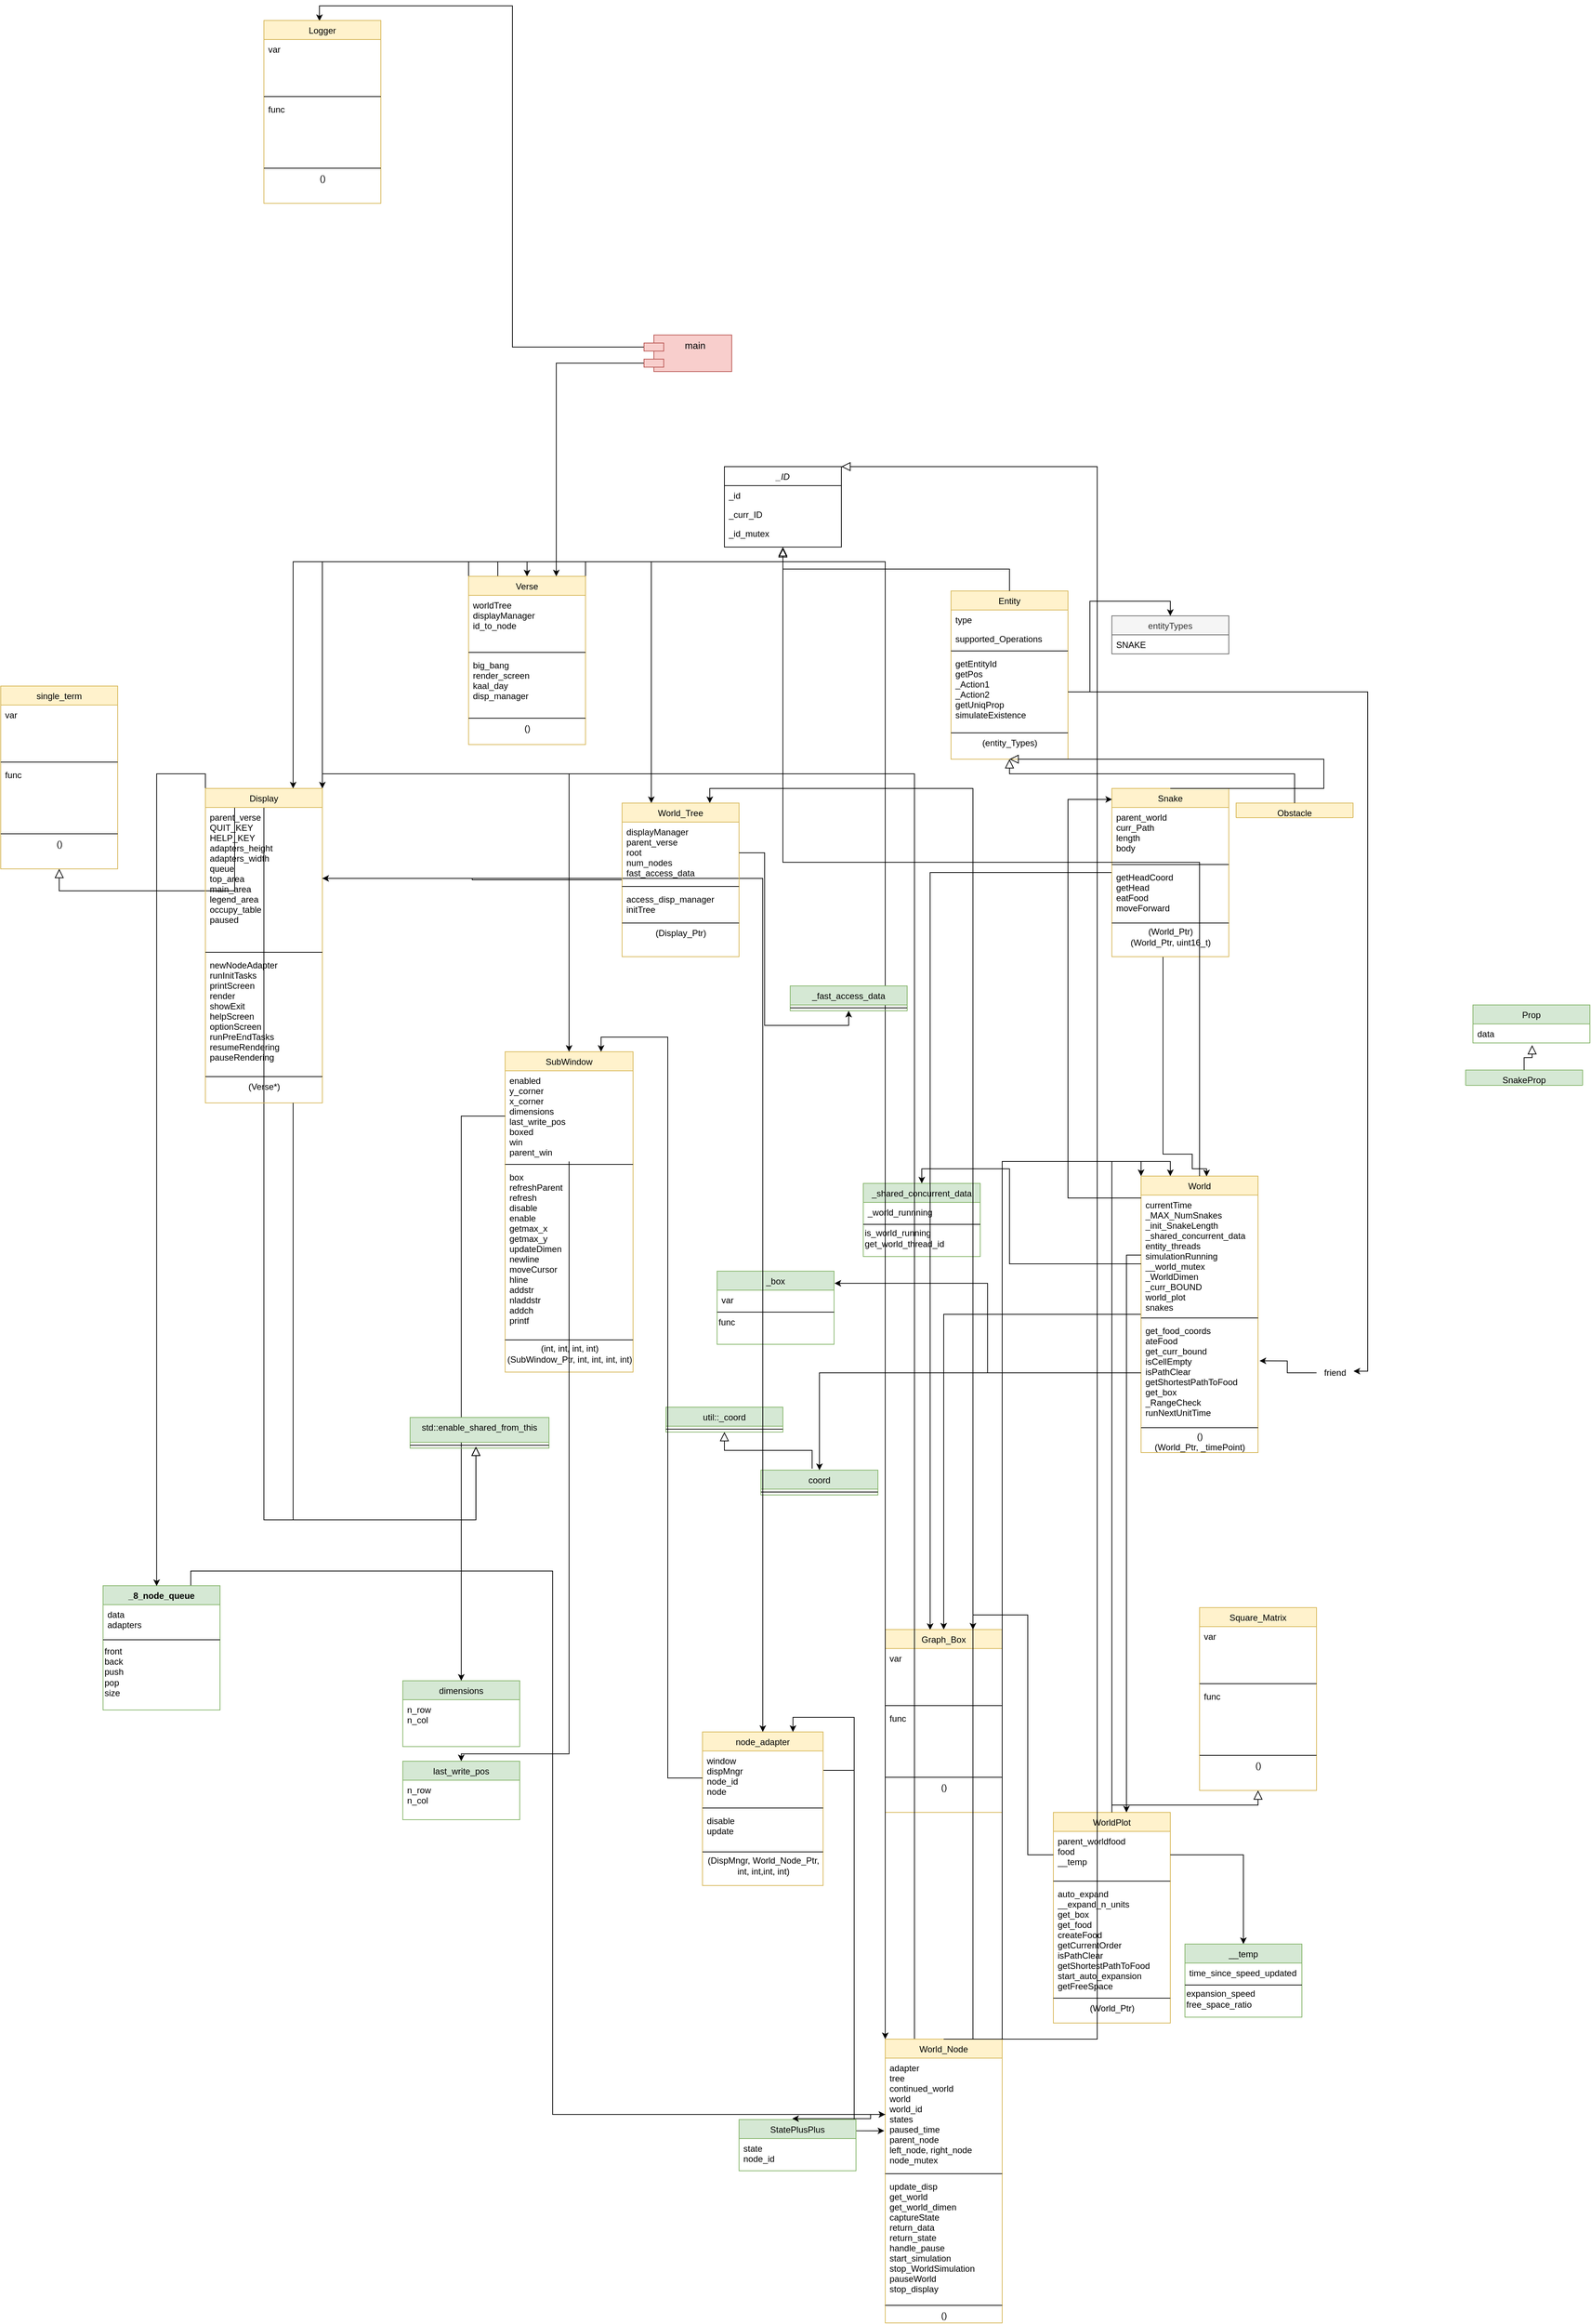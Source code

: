 <mxfile version="13.10.0" type="github"><diagram id="C5RBs43oDa-KdzZeNtuy" name="Page-1"><mxGraphModel dx="4391" dy="3282" grid="1" gridSize="10" guides="1" tooltips="1" connect="1" arrows="1" fold="1" page="1" pageScale="1" pageWidth="827" pageHeight="1169" math="0" shadow="0"><root><mxCell id="WIyWlLk6GJQsqaUBKTNV-0"/><mxCell id="WIyWlLk6GJQsqaUBKTNV-1" parent="WIyWlLk6GJQsqaUBKTNV-0"/><mxCell id="zkfFHV4jXpPFQw0GAbJ--0" value="_ID" style="swimlane;fontStyle=2;align=center;verticalAlign=top;childLayout=stackLayout;horizontal=1;startSize=26;horizontalStack=0;resizeParent=1;resizeLast=0;collapsible=1;marginBottom=0;rounded=0;shadow=0;strokeWidth=1;" parent="WIyWlLk6GJQsqaUBKTNV-1" vertex="1"><mxGeometry x="-770" y="-690" width="160" height="110" as="geometry"><mxRectangle x="230" y="140" width="160" height="26" as="alternateBounds"/></mxGeometry></mxCell><mxCell id="zkfFHV4jXpPFQw0GAbJ--2" value="_id" style="text;align=left;verticalAlign=top;spacingLeft=4;spacingRight=4;overflow=hidden;rotatable=0;points=[[0,0.5],[1,0.5]];portConstraint=eastwest;rounded=0;shadow=0;html=0;" parent="zkfFHV4jXpPFQw0GAbJ--0" vertex="1"><mxGeometry y="26" width="160" height="26" as="geometry"/></mxCell><mxCell id="zkfFHV4jXpPFQw0GAbJ--3" value="_curr_ID" style="text;align=left;verticalAlign=top;spacingLeft=4;spacingRight=4;overflow=hidden;rotatable=0;points=[[0,0.5],[1,0.5]];portConstraint=eastwest;rounded=0;shadow=0;html=0;" parent="zkfFHV4jXpPFQw0GAbJ--0" vertex="1"><mxGeometry y="52" width="160" height="26" as="geometry"/></mxCell><mxCell id="Qb9tFj-eZxgiYMaZ9Jdv-4" value="_id_mutex" style="text;align=left;verticalAlign=top;spacingLeft=4;spacingRight=4;overflow=hidden;rotatable=0;points=[[0,0.5],[1,0.5]];portConstraint=eastwest;rounded=0;shadow=0;html=0;" parent="zkfFHV4jXpPFQw0GAbJ--0" vertex="1"><mxGeometry y="78" width="160" height="32" as="geometry"/></mxCell><mxCell id="zkfFHV4jXpPFQw0GAbJ--6" value="Entity" style="swimlane;fontStyle=0;align=center;verticalAlign=top;childLayout=stackLayout;horizontal=1;startSize=26;horizontalStack=0;resizeParent=1;resizeLast=0;collapsible=1;marginBottom=0;rounded=0;shadow=0;strokeWidth=1;fillColor=#fff2cc;strokeColor=#d6b656;" parent="WIyWlLk6GJQsqaUBKTNV-1" vertex="1"><mxGeometry x="-460" y="-520" width="160" height="230" as="geometry"><mxRectangle x="130" y="380" width="160" height="26" as="alternateBounds"/></mxGeometry></mxCell><mxCell id="zkfFHV4jXpPFQw0GAbJ--7" value="type" style="text;align=left;verticalAlign=top;spacingLeft=4;spacingRight=4;overflow=hidden;rotatable=0;points=[[0,0.5],[1,0.5]];portConstraint=eastwest;" parent="zkfFHV4jXpPFQw0GAbJ--6" vertex="1"><mxGeometry y="26" width="160" height="26" as="geometry"/></mxCell><mxCell id="zkfFHV4jXpPFQw0GAbJ--8" value="supported_Operations" style="text;align=left;verticalAlign=top;spacingLeft=4;spacingRight=4;overflow=hidden;rotatable=0;points=[[0,0.5],[1,0.5]];portConstraint=eastwest;rounded=0;shadow=0;html=0;" parent="zkfFHV4jXpPFQw0GAbJ--6" vertex="1"><mxGeometry y="52" width="160" height="26" as="geometry"/></mxCell><mxCell id="zkfFHV4jXpPFQw0GAbJ--9" value="" style="line;html=1;strokeWidth=1;align=left;verticalAlign=middle;spacingTop=-1;spacingLeft=3;spacingRight=3;rotatable=0;labelPosition=right;points=[];portConstraint=eastwest;" parent="zkfFHV4jXpPFQw0GAbJ--6" vertex="1"><mxGeometry y="78" width="160" height="8" as="geometry"/></mxCell><mxCell id="zkfFHV4jXpPFQw0GAbJ--11" value="getEntityId&#xA;getPos&#xA;_Action1&#xA;_Action2&#xA;getUniqProp&#xA;simulateExistence" style="text;align=left;verticalAlign=top;spacingLeft=4;spacingRight=4;overflow=hidden;rotatable=0;points=[[0,0.5],[1,0.5]];portConstraint=eastwest;" parent="zkfFHV4jXpPFQw0GAbJ--6" vertex="1"><mxGeometry y="86" width="160" height="104" as="geometry"/></mxCell><mxCell id="Qb9tFj-eZxgiYMaZ9Jdv-5" value="" style="line;html=1;strokeWidth=1;align=left;verticalAlign=middle;spacingTop=-1;spacingLeft=3;spacingRight=3;rotatable=0;labelPosition=right;points=[];portConstraint=eastwest;" parent="zkfFHV4jXpPFQw0GAbJ--6" vertex="1"><mxGeometry y="190" width="160" height="8" as="geometry"/></mxCell><mxCell id="Qb9tFj-eZxgiYMaZ9Jdv-6" value="(entity_Types)" style="text;html=1;align=center;verticalAlign=middle;resizable=0;points=[];autosize=1;" parent="zkfFHV4jXpPFQw0GAbJ--6" vertex="1"><mxGeometry y="198" width="160" height="20" as="geometry"/></mxCell><mxCell id="zkfFHV4jXpPFQw0GAbJ--12" value="" style="endArrow=block;endSize=10;endFill=0;shadow=0;strokeWidth=1;rounded=0;edgeStyle=elbowEdgeStyle;elbow=vertical;" parent="WIyWlLk6GJQsqaUBKTNV-1" source="zkfFHV4jXpPFQw0GAbJ--6" target="zkfFHV4jXpPFQw0GAbJ--0" edge="1"><mxGeometry width="160" relative="1" as="geometry"><mxPoint x="200" y="203" as="sourcePoint"/><mxPoint x="200" y="203" as="targetPoint"/></mxGeometry></mxCell><mxCell id="Qb9tFj-eZxgiYMaZ9Jdv-8" value="SnakeProp" style="swimlane;fontStyle=0;align=center;verticalAlign=top;childLayout=stackLayout;horizontal=1;startSize=26;horizontalStack=0;resizeParent=1;resizeLast=0;collapsible=1;marginBottom=0;rounded=0;shadow=0;strokeWidth=1;fillColor=#d5e8d4;strokeColor=#82b366;" parent="WIyWlLk6GJQsqaUBKTNV-1" vertex="1"><mxGeometry x="244" y="135" width="160" height="21" as="geometry"><mxRectangle x="340" y="380" width="170" height="26" as="alternateBounds"/></mxGeometry></mxCell><mxCell id="Qb9tFj-eZxgiYMaZ9Jdv-11" value="_shared_concurrent_data" style="swimlane;fontStyle=0;align=center;verticalAlign=top;childLayout=stackLayout;horizontal=1;startSize=26;horizontalStack=0;resizeParent=1;resizeLast=0;collapsible=1;marginBottom=0;rounded=0;shadow=0;strokeWidth=1;fillColor=#d5e8d4;strokeColor=#82b366;" parent="WIyWlLk6GJQsqaUBKTNV-1" vertex="1"><mxGeometry x="-580" y="290" width="160" height="100" as="geometry"><mxRectangle x="340" y="380" width="170" height="26" as="alternateBounds"/></mxGeometry></mxCell><mxCell id="Qb9tFj-eZxgiYMaZ9Jdv-31" value="_world_runnning&#xA;" style="text;align=left;verticalAlign=top;spacingLeft=4;spacingRight=4;overflow=hidden;rotatable=0;points=[[0,0.5],[1,0.5]];portConstraint=eastwest;" parent="Qb9tFj-eZxgiYMaZ9Jdv-11" vertex="1"><mxGeometry y="26" width="160" height="26" as="geometry"/></mxCell><mxCell id="Qb9tFj-eZxgiYMaZ9Jdv-32" value="" style="line;html=1;strokeWidth=1;align=left;verticalAlign=middle;spacingTop=-1;spacingLeft=3;spacingRight=3;rotatable=0;labelPosition=right;points=[];portConstraint=eastwest;" parent="Qb9tFj-eZxgiYMaZ9Jdv-11" vertex="1"><mxGeometry y="52" width="160" height="8" as="geometry"/></mxCell><mxCell id="Qb9tFj-eZxgiYMaZ9Jdv-33" value="&lt;div align=&quot;left&quot;&gt;is_world_running&lt;/div&gt;get_world_thread_id" style="text;html=1;align=left;verticalAlign=middle;resizable=0;points=[];autosize=1;movable=1;rotatable=1;deletable=1;editable=1;connectable=1;" parent="Qb9tFj-eZxgiYMaZ9Jdv-11" vertex="1"><mxGeometry y="60" width="160" height="30" as="geometry"/></mxCell><mxCell id="Qb9tFj-eZxgiYMaZ9Jdv-16" value="entityTypes" style="swimlane;fontStyle=0;align=center;verticalAlign=top;childLayout=stackLayout;horizontal=1;startSize=26;horizontalStack=0;resizeParent=1;resizeLast=0;collapsible=1;marginBottom=0;rounded=0;shadow=0;strokeWidth=1;fillColor=#f5f5f5;strokeColor=#666666;fontColor=#333333;" parent="WIyWlLk6GJQsqaUBKTNV-1" vertex="1"><mxGeometry x="-240" y="-486" width="160" height="52" as="geometry"><mxRectangle x="340" y="380" width="170" height="26" as="alternateBounds"/></mxGeometry></mxCell><mxCell id="Qb9tFj-eZxgiYMaZ9Jdv-17" value="SNAKE" style="text;align=left;verticalAlign=top;spacingLeft=4;spacingRight=4;overflow=hidden;rotatable=0;points=[[0,0.5],[1,0.5]];portConstraint=eastwest;" parent="Qb9tFj-eZxgiYMaZ9Jdv-16" vertex="1"><mxGeometry y="26" width="160" height="26" as="geometry"/></mxCell><mxCell id="Qb9tFj-eZxgiYMaZ9Jdv-18" style="edgeStyle=orthogonalEdgeStyle;rounded=0;orthogonalLoop=1;jettySize=auto;html=1;exitX=1;exitY=0.5;exitDx=0;exitDy=0;entryX=0.5;entryY=0;entryDx=0;entryDy=0;" parent="WIyWlLk6GJQsqaUBKTNV-1" source="zkfFHV4jXpPFQw0GAbJ--11" target="Qb9tFj-eZxgiYMaZ9Jdv-16" edge="1"><mxGeometry relative="1" as="geometry"/></mxCell><mxCell id="Qb9tFj-eZxgiYMaZ9Jdv-69" style="edgeStyle=orthogonalEdgeStyle;rounded=0;orthogonalLoop=1;jettySize=auto;html=1;entryX=0.5;entryY=0;entryDx=0;entryDy=0;" parent="WIyWlLk6GJQsqaUBKTNV-1" source="Qb9tFj-eZxgiYMaZ9Jdv-19" target="Qb9tFj-eZxgiYMaZ9Jdv-58" edge="1"><mxGeometry relative="1" as="geometry"/></mxCell><mxCell id="Qb9tFj-eZxgiYMaZ9Jdv-19" value="World" style="swimlane;fontStyle=0;align=center;verticalAlign=top;childLayout=stackLayout;horizontal=1;startSize=26;horizontalStack=0;resizeParent=1;resizeLast=0;collapsible=1;marginBottom=0;rounded=0;shadow=0;strokeWidth=1;fillColor=#fff2cc;strokeColor=#d6b656;" parent="WIyWlLk6GJQsqaUBKTNV-1" vertex="1"><mxGeometry x="-200" y="280" width="160" height="378" as="geometry"><mxRectangle x="130" y="380" width="160" height="26" as="alternateBounds"/></mxGeometry></mxCell><mxCell id="Qb9tFj-eZxgiYMaZ9Jdv-21" value="currentTime&#xA;_MAX_NumSnakes&#xA;_init_SnakeLength&#xA;_shared_concurrent_data&#xA;entity_threads&#xA;simulationRunning&#xA;__world_mutex&#xA;_WorldDimen&#xA;_curr_BOUND&#xA;world_plot&#xA;snakes" style="text;align=left;verticalAlign=top;spacingLeft=4;spacingRight=4;overflow=hidden;rotatable=0;points=[[0,0.5],[1,0.5]];portConstraint=eastwest;rounded=0;shadow=0;html=0;" parent="Qb9tFj-eZxgiYMaZ9Jdv-19" vertex="1"><mxGeometry y="26" width="160" height="164" as="geometry"/></mxCell><mxCell id="Qb9tFj-eZxgiYMaZ9Jdv-22" value="" style="line;html=1;strokeWidth=1;align=left;verticalAlign=middle;spacingTop=-1;spacingLeft=3;spacingRight=3;rotatable=0;labelPosition=right;points=[];portConstraint=eastwest;" parent="Qb9tFj-eZxgiYMaZ9Jdv-19" vertex="1"><mxGeometry y="190" width="160" height="8" as="geometry"/></mxCell><mxCell id="Qb9tFj-eZxgiYMaZ9Jdv-23" value="get_food_coords&#xA;ateFood&#xA;get_curr_bound&#xA;isCellEmpty&#xA;isPathClear&#xA;getShortestPathToFood&#xA;get_box&#xA;_RangeCheck&#xA;runNextUnitTime&#xA;" style="text;align=left;verticalAlign=top;spacingLeft=4;spacingRight=4;overflow=hidden;rotatable=0;points=[[0,0.5],[1,0.5]];portConstraint=eastwest;fontStyle=0" parent="Qb9tFj-eZxgiYMaZ9Jdv-19" vertex="1"><mxGeometry y="198" width="160" height="142" as="geometry"/></mxCell><mxCell id="Qb9tFj-eZxgiYMaZ9Jdv-24" value="" style="line;html=1;strokeWidth=1;align=left;verticalAlign=middle;spacingTop=-1;spacingLeft=3;spacingRight=3;rotatable=0;labelPosition=right;points=[];portConstraint=eastwest;" parent="Qb9tFj-eZxgiYMaZ9Jdv-19" vertex="1"><mxGeometry y="340" width="160" height="8" as="geometry"/></mxCell><mxCell id="Qb9tFj-eZxgiYMaZ9Jdv-25" value="&lt;div&gt;()&lt;/div&gt;(World_Ptr, _timePoint)" style="text;html=1;align=center;verticalAlign=middle;resizable=0;points=[];autosize=1;" parent="Qb9tFj-eZxgiYMaZ9Jdv-19" vertex="1"><mxGeometry y="348" width="160" height="30" as="geometry"/></mxCell><mxCell id="Qb9tFj-eZxgiYMaZ9Jdv-26" style="edgeStyle=orthogonalEdgeStyle;rounded=0;orthogonalLoop=1;jettySize=auto;html=1;entryX=1.013;entryY=0.385;entryDx=0;entryDy=0;entryPerimeter=0;" parent="WIyWlLk6GJQsqaUBKTNV-1" source="Qb9tFj-eZxgiYMaZ9Jdv-27" target="Qb9tFj-eZxgiYMaZ9Jdv-23" edge="1"><mxGeometry relative="1" as="geometry"/></mxCell><mxCell id="Qb9tFj-eZxgiYMaZ9Jdv-27" value="&lt;div&gt;friend&lt;/div&gt;" style="text;html=1;align=center;verticalAlign=middle;resizable=0;points=[];autosize=1;" parent="WIyWlLk6GJQsqaUBKTNV-1" vertex="1"><mxGeometry x="40" y="539" width="50" height="20" as="geometry"/></mxCell><mxCell id="Qb9tFj-eZxgiYMaZ9Jdv-28" style="edgeStyle=orthogonalEdgeStyle;rounded=0;orthogonalLoop=1;jettySize=auto;html=1;entryX=1.013;entryY=0.385;entryDx=0;entryDy=0;entryPerimeter=0;" parent="WIyWlLk6GJQsqaUBKTNV-1" source="zkfFHV4jXpPFQw0GAbJ--11" target="Qb9tFj-eZxgiYMaZ9Jdv-27" edge="1"><mxGeometry relative="1" as="geometry"><mxPoint x="120" y="498" as="sourcePoint"/><mxPoint x="42.08" y="616.04" as="targetPoint"/></mxGeometry></mxCell><mxCell id="Qb9tFj-eZxgiYMaZ9Jdv-29" value="Prop" style="swimlane;fontStyle=0;align=center;verticalAlign=top;childLayout=stackLayout;horizontal=1;startSize=26;horizontalStack=0;resizeParent=1;resizeLast=0;collapsible=1;marginBottom=0;rounded=0;shadow=0;strokeWidth=1;fillColor=#d5e8d4;strokeColor=#82b366;" parent="WIyWlLk6GJQsqaUBKTNV-1" vertex="1"><mxGeometry x="254" y="46" width="160" height="52" as="geometry"><mxRectangle x="340" y="380" width="170" height="26" as="alternateBounds"/></mxGeometry></mxCell><mxCell id="Qb9tFj-eZxgiYMaZ9Jdv-30" value="data" style="text;align=left;verticalAlign=top;spacingLeft=4;spacingRight=4;overflow=hidden;rotatable=0;points=[[0,0.5],[1,0.5]];portConstraint=eastwest;" parent="Qb9tFj-eZxgiYMaZ9Jdv-29" vertex="1"><mxGeometry y="26" width="160" height="26" as="geometry"/></mxCell><mxCell id="Qb9tFj-eZxgiYMaZ9Jdv-34" style="edgeStyle=orthogonalEdgeStyle;rounded=0;orthogonalLoop=1;jettySize=auto;html=1;entryX=0.5;entryY=0;entryDx=0;entryDy=0;" parent="WIyWlLk6GJQsqaUBKTNV-1" source="Qb9tFj-eZxgiYMaZ9Jdv-21" target="Qb9tFj-eZxgiYMaZ9Jdv-11" edge="1"><mxGeometry relative="1" as="geometry"><Array as="points"><mxPoint x="-380" y="400"/><mxPoint x="-380" y="270"/><mxPoint x="-500" y="270"/></Array></mxGeometry></mxCell><mxCell id="Qb9tFj-eZxgiYMaZ9Jdv-93" style="edgeStyle=orthogonalEdgeStyle;rounded=0;orthogonalLoop=1;jettySize=auto;html=1;entryX=0;entryY=0;entryDx=0;entryDy=0;" parent="WIyWlLk6GJQsqaUBKTNV-1" source="Qb9tFj-eZxgiYMaZ9Jdv-44" target="Qb9tFj-eZxgiYMaZ9Jdv-19" edge="1"><mxGeometry relative="1" as="geometry"/></mxCell><mxCell id="Qb9tFj-eZxgiYMaZ9Jdv-44" value="WorldPlot" style="swimlane;fontStyle=0;align=center;verticalAlign=top;childLayout=stackLayout;horizontal=1;startSize=26;horizontalStack=0;resizeParent=1;resizeLast=0;collapsible=1;marginBottom=0;rounded=0;shadow=0;strokeWidth=1;fillColor=#fff2cc;strokeColor=#d6b656;" parent="WIyWlLk6GJQsqaUBKTNV-1" vertex="1"><mxGeometry x="-320" y="1150" width="160" height="288" as="geometry"><mxRectangle x="130" y="380" width="160" height="26" as="alternateBounds"/></mxGeometry></mxCell><mxCell id="Qb9tFj-eZxgiYMaZ9Jdv-45" value="parent_worldfood&#xA;food&#xA;__temp&#xA;" style="text;align=left;verticalAlign=top;spacingLeft=4;spacingRight=4;overflow=hidden;rotatable=0;points=[[0,0.5],[1,0.5]];portConstraint=eastwest;rounded=0;shadow=0;html=0;" parent="Qb9tFj-eZxgiYMaZ9Jdv-44" vertex="1"><mxGeometry y="26" width="160" height="64" as="geometry"/></mxCell><mxCell id="Qb9tFj-eZxgiYMaZ9Jdv-46" value="" style="line;html=1;strokeWidth=1;align=left;verticalAlign=middle;spacingTop=-1;spacingLeft=3;spacingRight=3;rotatable=0;labelPosition=right;points=[];portConstraint=eastwest;" parent="Qb9tFj-eZxgiYMaZ9Jdv-44" vertex="1"><mxGeometry y="90" width="160" height="8" as="geometry"/></mxCell><mxCell id="Qb9tFj-eZxgiYMaZ9Jdv-47" value="auto_expand&#xA;__expand_n_units&#xA;get_box&#xA;get_food&#xA;createFood&#xA;getCurrentOrder&#xA;isPathClear&#xA;getShortestPathToFood&#xA;start_auto_expansion&#xA;getFreeSpace" style="text;align=left;verticalAlign=top;spacingLeft=4;spacingRight=4;overflow=hidden;rotatable=0;points=[[0,0.5],[1,0.5]];portConstraint=eastwest;fontStyle=0" parent="Qb9tFj-eZxgiYMaZ9Jdv-44" vertex="1"><mxGeometry y="98" width="160" height="152" as="geometry"/></mxCell><mxCell id="Qb9tFj-eZxgiYMaZ9Jdv-48" value="" style="line;html=1;strokeWidth=1;align=left;verticalAlign=middle;spacingTop=-1;spacingLeft=3;spacingRight=3;rotatable=0;labelPosition=right;points=[];portConstraint=eastwest;" parent="Qb9tFj-eZxgiYMaZ9Jdv-44" vertex="1"><mxGeometry y="250" width="160" height="8" as="geometry"/></mxCell><mxCell id="Qb9tFj-eZxgiYMaZ9Jdv-49" value="(World_Ptr)" style="text;html=1;align=center;verticalAlign=middle;resizable=0;points=[];autosize=1;" parent="Qb9tFj-eZxgiYMaZ9Jdv-44" vertex="1"><mxGeometry y="258" width="160" height="20" as="geometry"/></mxCell><mxCell id="Qb9tFj-eZxgiYMaZ9Jdv-50" style="edgeStyle=orthogonalEdgeStyle;rounded=0;orthogonalLoop=1;jettySize=auto;html=1;" parent="WIyWlLk6GJQsqaUBKTNV-1" source="Qb9tFj-eZxgiYMaZ9Jdv-21" edge="1"><mxGeometry relative="1" as="geometry"><mxPoint x="-220" y="1150" as="targetPoint"/><Array as="points"><mxPoint x="-220" y="388"/><mxPoint x="-220" y="1150"/></Array></mxGeometry></mxCell><mxCell id="Qb9tFj-eZxgiYMaZ9Jdv-83" style="edgeStyle=orthogonalEdgeStyle;rounded=0;orthogonalLoop=1;jettySize=auto;html=1;entryX=0.56;entryY=0.001;entryDx=0;entryDy=0;entryPerimeter=0;" parent="WIyWlLk6GJQsqaUBKTNV-1" source="Qb9tFj-eZxgiYMaZ9Jdv-51" target="Qb9tFj-eZxgiYMaZ9Jdv-19" edge="1"><mxGeometry relative="1" as="geometry"><Array as="points"><mxPoint x="-170" y="250"/><mxPoint x="-130" y="250"/><mxPoint x="-130" y="270"/><mxPoint x="-110" y="270"/></Array></mxGeometry></mxCell><mxCell id="Qb9tFj-eZxgiYMaZ9Jdv-85" style="edgeStyle=orthogonalEdgeStyle;rounded=0;orthogonalLoop=1;jettySize=auto;html=1;entryX=0.384;entryY=0.002;entryDx=0;entryDy=0;entryPerimeter=0;" parent="WIyWlLk6GJQsqaUBKTNV-1" source="Qb9tFj-eZxgiYMaZ9Jdv-51" target="Qb9tFj-eZxgiYMaZ9Jdv-58" edge="1"><mxGeometry relative="1" as="geometry"/></mxCell><mxCell id="Qb9tFj-eZxgiYMaZ9Jdv-51" value="Snake" style="swimlane;fontStyle=0;align=center;verticalAlign=top;childLayout=stackLayout;horizontal=1;startSize=26;horizontalStack=0;resizeParent=1;resizeLast=0;collapsible=1;marginBottom=0;rounded=0;shadow=0;strokeWidth=1;fillColor=#fff2cc;strokeColor=#d6b656;" parent="WIyWlLk6GJQsqaUBKTNV-1" vertex="1"><mxGeometry x="-240" y="-250" width="160" height="230" as="geometry"><mxRectangle x="130" y="380" width="160" height="26" as="alternateBounds"/></mxGeometry></mxCell><mxCell id="Qb9tFj-eZxgiYMaZ9Jdv-52" value="parent_world&#xA;curr_Path&#xA;length&#xA;body&#xA;" style="text;align=left;verticalAlign=top;spacingLeft=4;spacingRight=4;overflow=hidden;rotatable=0;points=[[0,0.5],[1,0.5]];portConstraint=eastwest;rounded=0;shadow=0;html=0;" parent="Qb9tFj-eZxgiYMaZ9Jdv-51" vertex="1"><mxGeometry y="26" width="160" height="74" as="geometry"/></mxCell><mxCell id="Qb9tFj-eZxgiYMaZ9Jdv-53" value="" style="line;html=1;strokeWidth=1;align=left;verticalAlign=middle;spacingTop=-1;spacingLeft=3;spacingRight=3;rotatable=0;labelPosition=right;points=[];portConstraint=eastwest;" parent="Qb9tFj-eZxgiYMaZ9Jdv-51" vertex="1"><mxGeometry y="100" width="160" height="8" as="geometry"/></mxCell><mxCell id="Qb9tFj-eZxgiYMaZ9Jdv-54" value="getHeadCoord&#xA;getHead&#xA;eatFood&#xA;moveForward" style="text;align=left;verticalAlign=top;spacingLeft=4;spacingRight=4;overflow=hidden;rotatable=0;points=[[0,0.5],[1,0.5]];portConstraint=eastwest;fontStyle=0" parent="Qb9tFj-eZxgiYMaZ9Jdv-51" vertex="1"><mxGeometry y="108" width="160" height="72" as="geometry"/></mxCell><mxCell id="Qb9tFj-eZxgiYMaZ9Jdv-55" value="" style="line;html=1;strokeWidth=1;align=left;verticalAlign=middle;spacingTop=-1;spacingLeft=3;spacingRight=3;rotatable=0;labelPosition=right;points=[];portConstraint=eastwest;" parent="Qb9tFj-eZxgiYMaZ9Jdv-51" vertex="1"><mxGeometry y="180" width="160" height="8" as="geometry"/></mxCell><mxCell id="Qb9tFj-eZxgiYMaZ9Jdv-56" value="&lt;div&gt;(World_Ptr)&lt;/div&gt;&lt;div&gt;(World_Ptr, uint16_t)&lt;/div&gt;" style="text;html=1;align=center;verticalAlign=middle;resizable=0;points=[];autosize=1;" parent="Qb9tFj-eZxgiYMaZ9Jdv-51" vertex="1"><mxGeometry y="188" width="160" height="30" as="geometry"/></mxCell><mxCell id="Qb9tFj-eZxgiYMaZ9Jdv-57" style="edgeStyle=orthogonalEdgeStyle;rounded=0;orthogonalLoop=1;jettySize=auto;html=1;entryX=0.002;entryY=0.065;entryDx=0;entryDy=0;entryPerimeter=0;" parent="WIyWlLk6GJQsqaUBKTNV-1" source="Qb9tFj-eZxgiYMaZ9Jdv-21" target="Qb9tFj-eZxgiYMaZ9Jdv-51" edge="1"><mxGeometry relative="1" as="geometry"><Array as="points"><mxPoint x="-210" y="310"/><mxPoint x="-300" y="310"/><mxPoint x="-300" y="26"/></Array></mxGeometry></mxCell><mxCell id="Qb9tFj-eZxgiYMaZ9Jdv-58" value="Graph_Box" style="swimlane;fontStyle=0;align=center;verticalAlign=top;childLayout=stackLayout;horizontal=1;startSize=26;horizontalStack=0;resizeParent=1;resizeLast=0;collapsible=1;marginBottom=0;rounded=0;shadow=0;strokeWidth=1;fillColor=#fff2cc;strokeColor=#d6b656;" parent="WIyWlLk6GJQsqaUBKTNV-1" vertex="1"><mxGeometry x="-550" y="900" width="160" height="250" as="geometry"><mxRectangle x="130" y="380" width="160" height="26" as="alternateBounds"/></mxGeometry></mxCell><mxCell id="Qb9tFj-eZxgiYMaZ9Jdv-59" value="var" style="text;align=left;verticalAlign=top;spacingLeft=4;spacingRight=4;overflow=hidden;rotatable=0;points=[[0,0.5],[1,0.5]];portConstraint=eastwest;rounded=0;shadow=0;html=0;" parent="Qb9tFj-eZxgiYMaZ9Jdv-58" vertex="1"><mxGeometry y="26" width="160" height="74" as="geometry"/></mxCell><mxCell id="Qb9tFj-eZxgiYMaZ9Jdv-60" value="" style="line;html=1;strokeWidth=1;align=left;verticalAlign=middle;spacingTop=-1;spacingLeft=3;spacingRight=3;rotatable=0;labelPosition=right;points=[];portConstraint=eastwest;" parent="Qb9tFj-eZxgiYMaZ9Jdv-58" vertex="1"><mxGeometry y="100" width="160" height="8" as="geometry"/></mxCell><mxCell id="Qb9tFj-eZxgiYMaZ9Jdv-61" value="func" style="text;align=left;verticalAlign=top;spacingLeft=4;spacingRight=4;overflow=hidden;rotatable=0;points=[[0,0.5],[1,0.5]];portConstraint=eastwest;fontStyle=0" parent="Qb9tFj-eZxgiYMaZ9Jdv-58" vertex="1"><mxGeometry y="108" width="160" height="90" as="geometry"/></mxCell><mxCell id="Qb9tFj-eZxgiYMaZ9Jdv-62" value="" style="line;html=1;strokeWidth=1;align=left;verticalAlign=middle;spacingTop=-1;spacingLeft=3;spacingRight=3;rotatable=0;labelPosition=right;points=[];portConstraint=eastwest;" parent="Qb9tFj-eZxgiYMaZ9Jdv-58" vertex="1"><mxGeometry y="198" width="160" height="8" as="geometry"/></mxCell><mxCell id="Qb9tFj-eZxgiYMaZ9Jdv-63" value="()" style="text;html=1;align=center;verticalAlign=middle;resizable=0;points=[];autosize=1;" parent="Qb9tFj-eZxgiYMaZ9Jdv-58" vertex="1"><mxGeometry y="206" width="160" height="20" as="geometry"/></mxCell><mxCell id="Qb9tFj-eZxgiYMaZ9Jdv-64" value="_box" style="swimlane;fontStyle=0;align=center;verticalAlign=top;childLayout=stackLayout;horizontal=1;startSize=26;horizontalStack=0;resizeParent=1;resizeLast=0;collapsible=1;marginBottom=0;rounded=0;shadow=0;strokeWidth=1;fillColor=#d5e8d4;strokeColor=#82b366;" parent="WIyWlLk6GJQsqaUBKTNV-1" vertex="1"><mxGeometry x="-780" y="410" width="160" height="100" as="geometry"><mxRectangle x="340" y="380" width="170" height="26" as="alternateBounds"/></mxGeometry></mxCell><mxCell id="Qb9tFj-eZxgiYMaZ9Jdv-65" value="var" style="text;align=left;verticalAlign=top;spacingLeft=4;spacingRight=4;overflow=hidden;rotatable=0;points=[[0,0.5],[1,0.5]];portConstraint=eastwest;" parent="Qb9tFj-eZxgiYMaZ9Jdv-64" vertex="1"><mxGeometry y="26" width="160" height="26" as="geometry"/></mxCell><mxCell id="Qb9tFj-eZxgiYMaZ9Jdv-66" value="" style="line;html=1;strokeWidth=1;align=left;verticalAlign=middle;spacingTop=-1;spacingLeft=3;spacingRight=3;rotatable=0;labelPosition=right;points=[];portConstraint=eastwest;" parent="Qb9tFj-eZxgiYMaZ9Jdv-64" vertex="1"><mxGeometry y="52" width="160" height="8" as="geometry"/></mxCell><mxCell id="Qb9tFj-eZxgiYMaZ9Jdv-67" value="func" style="text;html=1;align=left;verticalAlign=middle;resizable=0;points=[];autosize=1;movable=1;rotatable=1;deletable=1;editable=1;connectable=1;" parent="Qb9tFj-eZxgiYMaZ9Jdv-64" vertex="1"><mxGeometry y="60" width="160" height="20" as="geometry"/></mxCell><mxCell id="Qb9tFj-eZxgiYMaZ9Jdv-68" style="edgeStyle=orthogonalEdgeStyle;rounded=0;orthogonalLoop=1;jettySize=auto;html=1;entryX=1.004;entryY=0.166;entryDx=0;entryDy=0;entryPerimeter=0;" parent="WIyWlLk6GJQsqaUBKTNV-1" source="Qb9tFj-eZxgiYMaZ9Jdv-23" target="Qb9tFj-eZxgiYMaZ9Jdv-64" edge="1"><mxGeometry relative="1" as="geometry"/></mxCell><mxCell id="Qb9tFj-eZxgiYMaZ9Jdv-70" value="coord" style="swimlane;fontStyle=0;align=center;verticalAlign=top;childLayout=stackLayout;horizontal=1;startSize=26;horizontalStack=0;resizeParent=1;resizeLast=0;collapsible=1;marginBottom=0;rounded=0;shadow=0;strokeWidth=1;fillColor=#d5e8d4;strokeColor=#82b366;" parent="WIyWlLk6GJQsqaUBKTNV-1" vertex="1"><mxGeometry x="-720" y="682" width="160" height="34" as="geometry"><mxRectangle x="340" y="380" width="170" height="26" as="alternateBounds"/></mxGeometry></mxCell><mxCell id="Qb9tFj-eZxgiYMaZ9Jdv-72" value="" style="line;html=1;strokeWidth=1;align=left;verticalAlign=middle;spacingTop=-1;spacingLeft=3;spacingRight=3;rotatable=0;labelPosition=right;points=[];portConstraint=eastwest;" parent="Qb9tFj-eZxgiYMaZ9Jdv-70" vertex="1"><mxGeometry y="26" width="160" height="8" as="geometry"/></mxCell><mxCell id="Qb9tFj-eZxgiYMaZ9Jdv-74" style="edgeStyle=orthogonalEdgeStyle;rounded=0;orthogonalLoop=1;jettySize=auto;html=1;" parent="WIyWlLk6GJQsqaUBKTNV-1" source="Qb9tFj-eZxgiYMaZ9Jdv-23" target="Qb9tFj-eZxgiYMaZ9Jdv-70" edge="1"><mxGeometry relative="1" as="geometry"/></mxCell><mxCell id="Qb9tFj-eZxgiYMaZ9Jdv-75" value="util::_coord" style="swimlane;fontStyle=0;align=center;verticalAlign=top;childLayout=stackLayout;horizontal=1;startSize=26;horizontalStack=0;resizeParent=1;resizeLast=0;collapsible=1;marginBottom=0;rounded=0;shadow=0;strokeWidth=1;fillColor=#d5e8d4;strokeColor=#82b366;" parent="WIyWlLk6GJQsqaUBKTNV-1" vertex="1"><mxGeometry x="-850" y="596" width="160" height="34" as="geometry"><mxRectangle x="340" y="380" width="170" height="26" as="alternateBounds"/></mxGeometry></mxCell><mxCell id="Qb9tFj-eZxgiYMaZ9Jdv-76" value="" style="line;html=1;strokeWidth=1;align=left;verticalAlign=middle;spacingTop=-1;spacingLeft=3;spacingRight=3;rotatable=0;labelPosition=right;points=[];portConstraint=eastwest;" parent="Qb9tFj-eZxgiYMaZ9Jdv-75" vertex="1"><mxGeometry y="26" width="160" height="8" as="geometry"/></mxCell><mxCell id="Qb9tFj-eZxgiYMaZ9Jdv-78" value="" style="endArrow=block;endSize=10;endFill=0;shadow=0;strokeWidth=1;rounded=0;edgeStyle=elbowEdgeStyle;elbow=vertical;exitX=0.5;exitY=0;exitDx=0;exitDy=0;entryX=0.506;entryY=1.115;entryDx=0;entryDy=0;entryPerimeter=0;" parent="WIyWlLk6GJQsqaUBKTNV-1" source="Qb9tFj-eZxgiYMaZ9Jdv-8" target="Qb9tFj-eZxgiYMaZ9Jdv-30" edge="1"><mxGeometry width="160" relative="1" as="geometry"><mxPoint x="444" y="228" as="sourcePoint"/><mxPoint x="334" y="98" as="targetPoint"/></mxGeometry></mxCell><mxCell id="Qb9tFj-eZxgiYMaZ9Jdv-79" value="" style="endArrow=block;endSize=10;endFill=0;shadow=0;strokeWidth=1;rounded=0;edgeStyle=elbowEdgeStyle;elbow=vertical;entryX=0.5;entryY=1;entryDx=0;entryDy=0;" parent="WIyWlLk6GJQsqaUBKTNV-1" target="Qb9tFj-eZxgiYMaZ9Jdv-75" edge="1"><mxGeometry width="160" relative="1" as="geometry"><mxPoint x="-650" y="680" as="sourcePoint"/><mxPoint x="-659.04" y="650" as="targetPoint"/></mxGeometry></mxCell><mxCell id="Qb9tFj-eZxgiYMaZ9Jdv-81" value="" style="endArrow=block;endSize=10;endFill=0;shadow=0;strokeWidth=1;rounded=0;edgeStyle=elbowEdgeStyle;elbow=vertical;exitX=0.5;exitY=0;exitDx=0;exitDy=0;entryX=0.5;entryY=1.052;entryDx=0;entryDy=0;entryPerimeter=0;" parent="WIyWlLk6GJQsqaUBKTNV-1" source="Qb9tFj-eZxgiYMaZ9Jdv-19" target="Qb9tFj-eZxgiYMaZ9Jdv-4" edge="1"><mxGeometry width="160" relative="1" as="geometry"><mxPoint x="200" y="360" as="sourcePoint"/><mxPoint x="360" y="-190" as="targetPoint"/><Array as="points"/></mxGeometry></mxCell><mxCell id="Qb9tFj-eZxgiYMaZ9Jdv-82" value="" style="endArrow=block;endSize=10;endFill=0;shadow=0;strokeWidth=1;rounded=0;edgeStyle=elbowEdgeStyle;elbow=vertical;exitX=0.5;exitY=0;exitDx=0;exitDy=0;entryX=0.5;entryY=1;entryDx=0;entryDy=0;" parent="WIyWlLk6GJQsqaUBKTNV-1" source="Qb9tFj-eZxgiYMaZ9Jdv-51" target="zkfFHV4jXpPFQw0GAbJ--6" edge="1"><mxGeometry width="160" relative="1" as="geometry"><mxPoint x="-130" y="292" as="sourcePoint"/><mxPoint x="300" y="120" as="targetPoint"/><Array as="points"><mxPoint x="50" y="-60"/></Array></mxGeometry></mxCell><mxCell id="Qb9tFj-eZxgiYMaZ9Jdv-86" value="Square_Matrix" style="swimlane;fontStyle=0;align=center;verticalAlign=top;childLayout=stackLayout;horizontal=1;startSize=26;horizontalStack=0;resizeParent=1;resizeLast=0;collapsible=1;marginBottom=0;rounded=0;shadow=0;strokeWidth=1;fillColor=#fff2cc;strokeColor=#d6b656;" parent="WIyWlLk6GJQsqaUBKTNV-1" vertex="1"><mxGeometry x="-120" y="870" width="160" height="250" as="geometry"><mxRectangle x="130" y="380" width="160" height="26" as="alternateBounds"/></mxGeometry></mxCell><mxCell id="Qb9tFj-eZxgiYMaZ9Jdv-87" value="var" style="text;align=left;verticalAlign=top;spacingLeft=4;spacingRight=4;overflow=hidden;rotatable=0;points=[[0,0.5],[1,0.5]];portConstraint=eastwest;rounded=0;shadow=0;html=0;" parent="Qb9tFj-eZxgiYMaZ9Jdv-86" vertex="1"><mxGeometry y="26" width="160" height="74" as="geometry"/></mxCell><mxCell id="Qb9tFj-eZxgiYMaZ9Jdv-88" value="" style="line;html=1;strokeWidth=1;align=left;verticalAlign=middle;spacingTop=-1;spacingLeft=3;spacingRight=3;rotatable=0;labelPosition=right;points=[];portConstraint=eastwest;" parent="Qb9tFj-eZxgiYMaZ9Jdv-86" vertex="1"><mxGeometry y="100" width="160" height="8" as="geometry"/></mxCell><mxCell id="Qb9tFj-eZxgiYMaZ9Jdv-89" value="func" style="text;align=left;verticalAlign=top;spacingLeft=4;spacingRight=4;overflow=hidden;rotatable=0;points=[[0,0.5],[1,0.5]];portConstraint=eastwest;fontStyle=0" parent="Qb9tFj-eZxgiYMaZ9Jdv-86" vertex="1"><mxGeometry y="108" width="160" height="90" as="geometry"/></mxCell><mxCell id="Qb9tFj-eZxgiYMaZ9Jdv-90" value="" style="line;html=1;strokeWidth=1;align=left;verticalAlign=middle;spacingTop=-1;spacingLeft=3;spacingRight=3;rotatable=0;labelPosition=right;points=[];portConstraint=eastwest;" parent="Qb9tFj-eZxgiYMaZ9Jdv-86" vertex="1"><mxGeometry y="198" width="160" height="8" as="geometry"/></mxCell><mxCell id="Qb9tFj-eZxgiYMaZ9Jdv-91" value="()" style="text;html=1;align=center;verticalAlign=middle;resizable=0;points=[];autosize=1;" parent="Qb9tFj-eZxgiYMaZ9Jdv-86" vertex="1"><mxGeometry y="206" width="160" height="20" as="geometry"/></mxCell><mxCell id="Qb9tFj-eZxgiYMaZ9Jdv-92" value="" style="endArrow=block;endSize=10;endFill=0;shadow=0;strokeWidth=1;rounded=0;edgeStyle=elbowEdgeStyle;elbow=vertical;exitX=0.5;exitY=0;exitDx=0;exitDy=0;entryX=0.5;entryY=1;entryDx=0;entryDy=0;" parent="WIyWlLk6GJQsqaUBKTNV-1" source="Qb9tFj-eZxgiYMaZ9Jdv-44" target="Qb9tFj-eZxgiYMaZ9Jdv-86" edge="1"><mxGeometry width="160" relative="1" as="geometry"><mxPoint x="-120" y="280.0" as="sourcePoint"/><mxPoint x="300" y="230.0" as="targetPoint"/><Array as="points"><mxPoint x="-120" y="1140"/></Array></mxGeometry></mxCell><mxCell id="Qb9tFj-eZxgiYMaZ9Jdv-94" style="edgeStyle=orthogonalEdgeStyle;rounded=0;orthogonalLoop=1;jettySize=auto;html=1;entryX=0.75;entryY=0;entryDx=0;entryDy=0;" parent="WIyWlLk6GJQsqaUBKTNV-1" source="Qb9tFj-eZxgiYMaZ9Jdv-45" target="Qb9tFj-eZxgiYMaZ9Jdv-58" edge="1"><mxGeometry relative="1" as="geometry"/></mxCell><mxCell id="Qb9tFj-eZxgiYMaZ9Jdv-96" style="edgeStyle=orthogonalEdgeStyle;rounded=0;orthogonalLoop=1;jettySize=auto;html=1;entryX=0.5;entryY=0;entryDx=0;entryDy=0;" parent="WIyWlLk6GJQsqaUBKTNV-1" source="Qb9tFj-eZxgiYMaZ9Jdv-45" target="Qb9tFj-eZxgiYMaZ9Jdv-97" edge="1"><mxGeometry relative="1" as="geometry"><mxPoint x="-70" y="1330.0" as="targetPoint"/></mxGeometry></mxCell><mxCell id="Qb9tFj-eZxgiYMaZ9Jdv-97" value="__temp" style="swimlane;fontStyle=0;align=center;verticalAlign=top;childLayout=stackLayout;horizontal=1;startSize=26;horizontalStack=0;resizeParent=1;resizeLast=0;collapsible=1;marginBottom=0;rounded=0;shadow=0;strokeWidth=1;fillColor=#d5e8d4;strokeColor=#82b366;" parent="WIyWlLk6GJQsqaUBKTNV-1" vertex="1"><mxGeometry x="-140" y="1330" width="160" height="100" as="geometry"><mxRectangle x="340" y="380" width="170" height="26" as="alternateBounds"/></mxGeometry></mxCell><mxCell id="Qb9tFj-eZxgiYMaZ9Jdv-98" value="time_since_speed_updated" style="text;align=left;verticalAlign=top;spacingLeft=4;spacingRight=4;overflow=hidden;rotatable=0;points=[[0,0.5],[1,0.5]];portConstraint=eastwest;" parent="Qb9tFj-eZxgiYMaZ9Jdv-97" vertex="1"><mxGeometry y="26" width="160" height="26" as="geometry"/></mxCell><mxCell id="Qb9tFj-eZxgiYMaZ9Jdv-99" value="" style="line;html=1;strokeWidth=1;align=left;verticalAlign=middle;spacingTop=-1;spacingLeft=3;spacingRight=3;rotatable=0;labelPosition=right;points=[];portConstraint=eastwest;" parent="Qb9tFj-eZxgiYMaZ9Jdv-97" vertex="1"><mxGeometry y="52" width="160" height="8" as="geometry"/></mxCell><mxCell id="Qb9tFj-eZxgiYMaZ9Jdv-100" value="&lt;div align=&quot;left&quot;&gt;expansion_speed&lt;/div&gt;free_space_ratio" style="text;html=1;align=left;verticalAlign=middle;resizable=0;points=[];autosize=1;movable=1;rotatable=1;deletable=1;editable=1;connectable=1;" parent="Qb9tFj-eZxgiYMaZ9Jdv-97" vertex="1"><mxGeometry y="60" width="160" height="30" as="geometry"/></mxCell><mxCell id="Qb9tFj-eZxgiYMaZ9Jdv-101" value="Obstacle" style="swimlane;fontStyle=0;align=center;verticalAlign=top;childLayout=stackLayout;horizontal=1;startSize=26;horizontalStack=0;resizeParent=1;resizeLast=0;collapsible=1;marginBottom=0;rounded=0;shadow=0;strokeWidth=1;fillColor=#fff2cc;strokeColor=#d6b656;" parent="WIyWlLk6GJQsqaUBKTNV-1" vertex="1"><mxGeometry x="-70" y="-230" width="160" height="20" as="geometry"><mxRectangle x="130" y="380" width="160" height="26" as="alternateBounds"/></mxGeometry></mxCell><mxCell id="Qb9tFj-eZxgiYMaZ9Jdv-107" value="" style="endArrow=block;endSize=10;endFill=0;shadow=0;strokeWidth=1;rounded=0;edgeStyle=elbowEdgeStyle;elbow=vertical;exitX=0.5;exitY=0;exitDx=0;exitDy=0;entryX=0.5;entryY=1;entryDx=0;entryDy=0;" parent="WIyWlLk6GJQsqaUBKTNV-1" source="Qb9tFj-eZxgiYMaZ9Jdv-101" target="zkfFHV4jXpPFQw0GAbJ--6" edge="1"><mxGeometry width="160" relative="1" as="geometry"><mxPoint x="-180" y="-40.0" as="sourcePoint"/><mxPoint x="186.08" y="355.86" as="targetPoint"/><Array as="points"><mxPoint x="-180" y="-270"/></Array></mxGeometry></mxCell><mxCell id="E2XUY7L-ip-pg07SVNI4-24" style="edgeStyle=orthogonalEdgeStyle;rounded=0;orthogonalLoop=1;jettySize=auto;html=1;exitX=1;exitY=0.25;exitDx=0;exitDy=0;entryX=-0.008;entryY=0.645;entryDx=0;entryDy=0;entryPerimeter=0;" parent="WIyWlLk6GJQsqaUBKTNV-1" source="E2XUY7L-ip-pg07SVNI4-0" target="E2XUY7L-ip-pg07SVNI4-19" edge="1"><mxGeometry relative="1" as="geometry"/></mxCell><mxCell id="E2XUY7L-ip-pg07SVNI4-0" value="node_adapter" style="swimlane;fontStyle=0;align=center;verticalAlign=top;childLayout=stackLayout;horizontal=1;startSize=26;horizontalStack=0;resizeParent=1;resizeLast=0;collapsible=1;marginBottom=0;rounded=0;shadow=0;strokeWidth=1;fillColor=#fff2cc;strokeColor=#d6b656;" parent="WIyWlLk6GJQsqaUBKTNV-1" vertex="1"><mxGeometry x="-800" y="1040" width="165" height="210" as="geometry"><mxRectangle x="130" y="380" width="160" height="26" as="alternateBounds"/></mxGeometry></mxCell><mxCell id="E2XUY7L-ip-pg07SVNI4-1" value="window&#xA;dispMngr&#xA;node_id&#xA;node&#xA;" style="text;align=left;verticalAlign=top;spacingLeft=4;spacingRight=4;overflow=hidden;rotatable=0;points=[[0,0.5],[1,0.5]];portConstraint=eastwest;rounded=0;shadow=0;html=0;" parent="E2XUY7L-ip-pg07SVNI4-0" vertex="1"><mxGeometry y="26" width="165" height="74" as="geometry"/></mxCell><mxCell id="E2XUY7L-ip-pg07SVNI4-2" value="" style="line;html=1;strokeWidth=1;align=left;verticalAlign=middle;spacingTop=-1;spacingLeft=3;spacingRight=3;rotatable=0;labelPosition=right;points=[];portConstraint=eastwest;" parent="E2XUY7L-ip-pg07SVNI4-0" vertex="1"><mxGeometry y="100" width="165" height="8" as="geometry"/></mxCell><mxCell id="E2XUY7L-ip-pg07SVNI4-3" value="disable&#xA;update" style="text;align=left;verticalAlign=top;spacingLeft=4;spacingRight=4;overflow=hidden;rotatable=0;points=[[0,0.5],[1,0.5]];portConstraint=eastwest;fontStyle=0" parent="E2XUY7L-ip-pg07SVNI4-0" vertex="1"><mxGeometry y="108" width="165" height="52" as="geometry"/></mxCell><mxCell id="E2XUY7L-ip-pg07SVNI4-4" value="" style="line;html=1;strokeWidth=1;align=left;verticalAlign=middle;spacingTop=-1;spacingLeft=3;spacingRight=3;rotatable=0;labelPosition=right;points=[];portConstraint=eastwest;" parent="E2XUY7L-ip-pg07SVNI4-0" vertex="1"><mxGeometry y="160" width="165" height="8" as="geometry"/></mxCell><mxCell id="E2XUY7L-ip-pg07SVNI4-5" value="&lt;div&gt;(DispMngr, World_Node_Ptr,&lt;/div&gt;&lt;div&gt; int, int,int, int)&lt;/div&gt;" style="text;html=1;align=center;verticalAlign=middle;resizable=0;points=[];autosize=1;" parent="E2XUY7L-ip-pg07SVNI4-0" vertex="1"><mxGeometry y="168" width="165" height="30" as="geometry"/></mxCell><mxCell id="E2XUY7L-ip-pg07SVNI4-6" value="SubWindow" style="swimlane;fontStyle=0;align=center;verticalAlign=top;childLayout=stackLayout;horizontal=1;startSize=26;horizontalStack=0;resizeParent=1;resizeLast=0;collapsible=1;marginBottom=0;rounded=0;shadow=0;strokeWidth=1;fillColor=#fff2cc;strokeColor=#d6b656;" parent="WIyWlLk6GJQsqaUBKTNV-1" vertex="1"><mxGeometry x="-1070" y="110" width="175" height="438" as="geometry"><mxRectangle x="130" y="380" width="160" height="26" as="alternateBounds"/></mxGeometry></mxCell><mxCell id="E2XUY7L-ip-pg07SVNI4-7" value="enabled&#xA;y_corner&#xA;x_corner&#xA;dimensions&#xA;last_write_pos&#xA;boxed&#xA;win&#xA;parent_win&#xA;" style="text;align=left;verticalAlign=top;spacingLeft=4;spacingRight=4;overflow=hidden;rotatable=0;points=[[0,0.5],[1,0.5]];portConstraint=eastwest;rounded=0;shadow=0;html=0;" parent="E2XUY7L-ip-pg07SVNI4-6" vertex="1"><mxGeometry y="26" width="175" height="124" as="geometry"/></mxCell><mxCell id="E2XUY7L-ip-pg07SVNI4-8" value="" style="line;html=1;strokeWidth=1;align=left;verticalAlign=middle;spacingTop=-1;spacingLeft=3;spacingRight=3;rotatable=0;labelPosition=right;points=[];portConstraint=eastwest;" parent="E2XUY7L-ip-pg07SVNI4-6" vertex="1"><mxGeometry y="150" width="175" height="8" as="geometry"/></mxCell><mxCell id="E2XUY7L-ip-pg07SVNI4-9" value="box&#xA;refreshParent&#xA;refresh&#xA;disable&#xA;enable&#xA;getmax_x&#xA;getmax_y&#xA;updateDimen&#xA;newline&#xA;moveCursor&#xA;hline&#xA;addstr&#xA;nladdstr&#xA;addch&#xA;printf&#xA;" style="text;align=left;verticalAlign=top;spacingLeft=4;spacingRight=4;overflow=hidden;rotatable=0;points=[[0,0.5],[1,0.5]];portConstraint=eastwest;fontStyle=0" parent="E2XUY7L-ip-pg07SVNI4-6" vertex="1"><mxGeometry y="158" width="175" height="232" as="geometry"/></mxCell><mxCell id="E2XUY7L-ip-pg07SVNI4-10" value="" style="line;html=1;strokeWidth=1;align=left;verticalAlign=middle;spacingTop=-1;spacingLeft=3;spacingRight=3;rotatable=0;labelPosition=right;points=[];portConstraint=eastwest;" parent="E2XUY7L-ip-pg07SVNI4-6" vertex="1"><mxGeometry y="390" width="175" height="8" as="geometry"/></mxCell><mxCell id="E2XUY7L-ip-pg07SVNI4-11" value="&lt;div&gt;(int, int, int, int)&lt;/div&gt;&lt;div&gt;(SubWindow_Ptr, int, int, int, int)&lt;/div&gt;" style="text;html=1;align=center;verticalAlign=middle;resizable=0;points=[];autosize=1;" parent="E2XUY7L-ip-pg07SVNI4-6" vertex="1"><mxGeometry y="398" width="175" height="30" as="geometry"/></mxCell><mxCell id="E2XUY7L-ip-pg07SVNI4-12" value="single_term" style="swimlane;fontStyle=0;align=center;verticalAlign=top;childLayout=stackLayout;horizontal=1;startSize=26;horizontalStack=0;resizeParent=1;resizeLast=0;collapsible=1;marginBottom=0;rounded=0;shadow=0;strokeWidth=1;fillColor=#fff2cc;strokeColor=#d6b656;" parent="WIyWlLk6GJQsqaUBKTNV-1" vertex="1"><mxGeometry x="-1760" y="-390" width="160" height="250" as="geometry"><mxRectangle x="130" y="380" width="160" height="26" as="alternateBounds"/></mxGeometry></mxCell><mxCell id="E2XUY7L-ip-pg07SVNI4-13" value="var" style="text;align=left;verticalAlign=top;spacingLeft=4;spacingRight=4;overflow=hidden;rotatable=0;points=[[0,0.5],[1,0.5]];portConstraint=eastwest;rounded=0;shadow=0;html=0;" parent="E2XUY7L-ip-pg07SVNI4-12" vertex="1"><mxGeometry y="26" width="160" height="74" as="geometry"/></mxCell><mxCell id="E2XUY7L-ip-pg07SVNI4-14" value="" style="line;html=1;strokeWidth=1;align=left;verticalAlign=middle;spacingTop=-1;spacingLeft=3;spacingRight=3;rotatable=0;labelPosition=right;points=[];portConstraint=eastwest;" parent="E2XUY7L-ip-pg07SVNI4-12" vertex="1"><mxGeometry y="100" width="160" height="8" as="geometry"/></mxCell><mxCell id="E2XUY7L-ip-pg07SVNI4-15" value="func" style="text;align=left;verticalAlign=top;spacingLeft=4;spacingRight=4;overflow=hidden;rotatable=0;points=[[0,0.5],[1,0.5]];portConstraint=eastwest;fontStyle=0" parent="E2XUY7L-ip-pg07SVNI4-12" vertex="1"><mxGeometry y="108" width="160" height="90" as="geometry"/></mxCell><mxCell id="E2XUY7L-ip-pg07SVNI4-16" value="" style="line;html=1;strokeWidth=1;align=left;verticalAlign=middle;spacingTop=-1;spacingLeft=3;spacingRight=3;rotatable=0;labelPosition=right;points=[];portConstraint=eastwest;" parent="E2XUY7L-ip-pg07SVNI4-12" vertex="1"><mxGeometry y="198" width="160" height="8" as="geometry"/></mxCell><mxCell id="E2XUY7L-ip-pg07SVNI4-17" value="()" style="text;html=1;align=center;verticalAlign=middle;resizable=0;points=[];autosize=1;" parent="E2XUY7L-ip-pg07SVNI4-12" vertex="1"><mxGeometry y="206" width="160" height="20" as="geometry"/></mxCell><mxCell id="E2XUY7L-ip-pg07SVNI4-108" style="edgeStyle=orthogonalEdgeStyle;rounded=0;orthogonalLoop=1;jettySize=auto;html=1;exitX=1;exitY=0;exitDx=0;exitDy=0;entryX=0.25;entryY=0;entryDx=0;entryDy=0;fontSize=13;" parent="WIyWlLk6GJQsqaUBKTNV-1" source="E2XUY7L-ip-pg07SVNI4-18" target="Qb9tFj-eZxgiYMaZ9Jdv-19" edge="1"><mxGeometry relative="1" as="geometry"/></mxCell><mxCell id="E2XUY7L-ip-pg07SVNI4-111" style="edgeStyle=orthogonalEdgeStyle;rounded=0;orthogonalLoop=1;jettySize=auto;html=1;exitX=0.25;exitY=0;exitDx=0;exitDy=0;entryX=1;entryY=0;entryDx=0;entryDy=0;fontSize=13;" parent="WIyWlLk6GJQsqaUBKTNV-1" source="E2XUY7L-ip-pg07SVNI4-18" target="E2XUY7L-ip-pg07SVNI4-42" edge="1"><mxGeometry relative="1" as="geometry"/></mxCell><mxCell id="E2XUY7L-ip-pg07SVNI4-112" style="edgeStyle=orthogonalEdgeStyle;rounded=0;orthogonalLoop=1;jettySize=auto;html=1;exitX=0.75;exitY=0;exitDx=0;exitDy=0;entryX=0.75;entryY=0;entryDx=0;entryDy=0;fontSize=13;" parent="WIyWlLk6GJQsqaUBKTNV-1" source="E2XUY7L-ip-pg07SVNI4-18" target="E2XUY7L-ip-pg07SVNI4-76" edge="1"><mxGeometry relative="1" as="geometry"/></mxCell><mxCell id="E2XUY7L-ip-pg07SVNI4-18" value="World_Node" style="swimlane;fontStyle=0;align=center;verticalAlign=top;childLayout=stackLayout;horizontal=1;startSize=26;horizontalStack=0;resizeParent=1;resizeLast=0;collapsible=1;marginBottom=0;rounded=0;shadow=0;strokeWidth=1;fillColor=#fff2cc;strokeColor=#d6b656;" parent="WIyWlLk6GJQsqaUBKTNV-1" vertex="1"><mxGeometry x="-550" y="1460" width="160" height="388" as="geometry"><mxRectangle x="130" y="380" width="160" height="26" as="alternateBounds"/></mxGeometry></mxCell><mxCell id="E2XUY7L-ip-pg07SVNI4-19" value="adapter&#xA;tree&#xA;continued_world&#xA;world&#xA;world_id&#xA;states&#xA;paused_time&#xA;parent_node&#xA;left_node, right_node&#xA;node_mutex&#xA;&#xA;" style="text;align=left;verticalAlign=top;spacingLeft=4;spacingRight=4;overflow=hidden;rotatable=0;points=[[0,0.5],[1,0.5]];portConstraint=eastwest;rounded=0;shadow=0;html=0;" parent="E2XUY7L-ip-pg07SVNI4-18" vertex="1"><mxGeometry y="26" width="160" height="154" as="geometry"/></mxCell><mxCell id="E2XUY7L-ip-pg07SVNI4-20" value="" style="line;html=1;strokeWidth=1;align=left;verticalAlign=middle;spacingTop=-1;spacingLeft=3;spacingRight=3;rotatable=0;labelPosition=right;points=[];portConstraint=eastwest;" parent="E2XUY7L-ip-pg07SVNI4-18" vertex="1"><mxGeometry y="180" width="160" height="8" as="geometry"/></mxCell><mxCell id="E2XUY7L-ip-pg07SVNI4-21" value="update_disp&#xA;get_world&#xA;get_world_dimen&#xA;captureState&#xA;return_data&#xA;return_state&#xA;handle_pause&#xA;start_simulation&#xA;stop_WorldSimulation&#xA;pauseWorld&#xA;stop_display&#xA;" style="text;align=left;verticalAlign=top;spacingLeft=4;spacingRight=4;overflow=hidden;rotatable=0;points=[[0,0.5],[1,0.5]];portConstraint=eastwest;fontStyle=0" parent="E2XUY7L-ip-pg07SVNI4-18" vertex="1"><mxGeometry y="188" width="160" height="172" as="geometry"/></mxCell><mxCell id="E2XUY7L-ip-pg07SVNI4-22" value="" style="line;html=1;strokeWidth=1;align=left;verticalAlign=middle;spacingTop=-1;spacingLeft=3;spacingRight=3;rotatable=0;labelPosition=right;points=[];portConstraint=eastwest;" parent="E2XUY7L-ip-pg07SVNI4-18" vertex="1"><mxGeometry y="360" width="160" height="8" as="geometry"/></mxCell><mxCell id="E2XUY7L-ip-pg07SVNI4-23" value="()" style="text;html=1;align=center;verticalAlign=middle;resizable=0;points=[];autosize=1;" parent="E2XUY7L-ip-pg07SVNI4-18" vertex="1"><mxGeometry y="368" width="160" height="20" as="geometry"/></mxCell><mxCell id="E2XUY7L-ip-pg07SVNI4-25" style="edgeStyle=orthogonalEdgeStyle;rounded=0;orthogonalLoop=1;jettySize=auto;html=1;exitX=0;exitY=0.5;exitDx=0;exitDy=0;entryX=0.75;entryY=0;entryDx=0;entryDy=0;" parent="WIyWlLk6GJQsqaUBKTNV-1" source="E2XUY7L-ip-pg07SVNI4-1" target="E2XUY7L-ip-pg07SVNI4-6" edge="1"><mxGeometry relative="1" as="geometry"/></mxCell><mxCell id="E2XUY7L-ip-pg07SVNI4-26" value="dimensions" style="swimlane;fontStyle=0;align=center;verticalAlign=top;childLayout=stackLayout;horizontal=1;startSize=26;horizontalStack=0;resizeParent=1;resizeLast=0;collapsible=1;marginBottom=0;rounded=0;shadow=0;strokeWidth=1;fillColor=#d5e8d4;strokeColor=#82b366;" parent="WIyWlLk6GJQsqaUBKTNV-1" vertex="1"><mxGeometry x="-1210" y="970" width="160" height="90" as="geometry"><mxRectangle x="340" y="380" width="170" height="26" as="alternateBounds"/></mxGeometry></mxCell><mxCell id="E2XUY7L-ip-pg07SVNI4-27" value="n_row&#xA;n_col" style="text;align=left;verticalAlign=top;spacingLeft=4;spacingRight=4;overflow=hidden;rotatable=0;points=[[0,0.5],[1,0.5]];portConstraint=eastwest;" parent="E2XUY7L-ip-pg07SVNI4-26" vertex="1"><mxGeometry y="26" width="160" height="44" as="geometry"/></mxCell><mxCell id="E2XUY7L-ip-pg07SVNI4-33" style="edgeStyle=orthogonalEdgeStyle;rounded=0;orthogonalLoop=1;jettySize=auto;html=1;exitX=0;exitY=0.5;exitDx=0;exitDy=0;entryX=0.5;entryY=0;entryDx=0;entryDy=0;" parent="WIyWlLk6GJQsqaUBKTNV-1" source="E2XUY7L-ip-pg07SVNI4-7" target="E2XUY7L-ip-pg07SVNI4-26" edge="1"><mxGeometry relative="1" as="geometry"/></mxCell><mxCell id="E2XUY7L-ip-pg07SVNI4-34" style="edgeStyle=orthogonalEdgeStyle;rounded=0;orthogonalLoop=1;jettySize=auto;html=1;entryX=0.5;entryY=0;entryDx=0;entryDy=0;" parent="WIyWlLk6GJQsqaUBKTNV-1" source="E2XUY7L-ip-pg07SVNI4-7" target="E2XUY7L-ip-pg07SVNI4-30" edge="1"><mxGeometry relative="1" as="geometry"><Array as="points"><mxPoint x="-1130" y="1070"/></Array></mxGeometry></mxCell><mxCell id="E2XUY7L-ip-pg07SVNI4-39" style="edgeStyle=orthogonalEdgeStyle;rounded=0;orthogonalLoop=1;jettySize=auto;html=1;exitX=0.75;exitY=0;exitDx=0;exitDy=0;" parent="WIyWlLk6GJQsqaUBKTNV-1" source="E2XUY7L-ip-pg07SVNI4-35" target="E2XUY7L-ip-pg07SVNI4-19" edge="1"><mxGeometry relative="1" as="geometry"/></mxCell><mxCell id="E2XUY7L-ip-pg07SVNI4-35" value="_8_node_queue" style="swimlane;fontStyle=1;align=center;verticalAlign=top;childLayout=stackLayout;horizontal=1;startSize=26;horizontalStack=0;resizeParent=1;resizeLast=0;collapsible=1;marginBottom=0;rounded=0;shadow=0;strokeWidth=1;fillColor=#d5e8d4;strokeColor=#82b366;" parent="WIyWlLk6GJQsqaUBKTNV-1" vertex="1"><mxGeometry x="-1620" y="840" width="160" height="170" as="geometry"><mxRectangle x="340" y="380" width="170" height="26" as="alternateBounds"/></mxGeometry></mxCell><mxCell id="E2XUY7L-ip-pg07SVNI4-36" value="data&#xA;adapters" style="text;align=left;verticalAlign=top;spacingLeft=4;spacingRight=4;overflow=hidden;rotatable=0;points=[[0,0.5],[1,0.5]];portConstraint=eastwest;" parent="E2XUY7L-ip-pg07SVNI4-35" vertex="1"><mxGeometry y="26" width="160" height="44" as="geometry"/></mxCell><mxCell id="E2XUY7L-ip-pg07SVNI4-37" value="" style="line;html=1;strokeWidth=1;align=left;verticalAlign=middle;spacingTop=-1;spacingLeft=3;spacingRight=3;rotatable=0;labelPosition=right;points=[];portConstraint=eastwest;" parent="E2XUY7L-ip-pg07SVNI4-35" vertex="1"><mxGeometry y="70" width="160" height="8" as="geometry"/></mxCell><mxCell id="E2XUY7L-ip-pg07SVNI4-38" value="&lt;div&gt;front&lt;/div&gt;&lt;div&gt;back&lt;/div&gt;&lt;div&gt;push&lt;/div&gt;&lt;div&gt;pop&lt;/div&gt;&lt;div&gt;size&lt;br&gt;&lt;/div&gt;" style="text;html=1;align=left;verticalAlign=middle;resizable=0;points=[];autosize=1;movable=1;rotatable=1;deletable=1;editable=1;connectable=1;" parent="E2XUY7L-ip-pg07SVNI4-35" vertex="1"><mxGeometry y="78" width="160" height="80" as="geometry"/></mxCell><mxCell id="E2XUY7L-ip-pg07SVNI4-48" style="edgeStyle=orthogonalEdgeStyle;rounded=0;orthogonalLoop=1;jettySize=auto;html=1;exitX=0;exitY=0;exitDx=0;exitDy=0;entryX=0.458;entryY=0.003;entryDx=0;entryDy=0;entryPerimeter=0;" parent="WIyWlLk6GJQsqaUBKTNV-1" source="E2XUY7L-ip-pg07SVNI4-42" target="E2XUY7L-ip-pg07SVNI4-35" edge="1"><mxGeometry relative="1" as="geometry"/></mxCell><mxCell id="E2XUY7L-ip-pg07SVNI4-56" style="edgeStyle=orthogonalEdgeStyle;rounded=0;orthogonalLoop=1;jettySize=auto;html=1;exitX=1;exitY=0;exitDx=0;exitDy=0;entryX=0.5;entryY=0;entryDx=0;entryDy=0;" parent="WIyWlLk6GJQsqaUBKTNV-1" source="E2XUY7L-ip-pg07SVNI4-42" target="E2XUY7L-ip-pg07SVNI4-6" edge="1"><mxGeometry relative="1" as="geometry"/></mxCell><mxCell id="E2XUY7L-ip-pg07SVNI4-64" style="edgeStyle=orthogonalEdgeStyle;rounded=0;orthogonalLoop=1;jettySize=auto;html=1;exitX=1;exitY=0;exitDx=0;exitDy=0;entryX=0.5;entryY=0;entryDx=0;entryDy=0;" parent="WIyWlLk6GJQsqaUBKTNV-1" source="E2XUY7L-ip-pg07SVNI4-42" target="E2XUY7L-ip-pg07SVNI4-57" edge="1"><mxGeometry relative="1" as="geometry"/></mxCell><mxCell id="E2XUY7L-ip-pg07SVNI4-49" value="std::enable_shared_from_this" style="swimlane;fontStyle=0;align=center;verticalAlign=top;childLayout=stackLayout;horizontal=1;startSize=34;horizontalStack=0;resizeParent=1;resizeLast=0;collapsible=1;marginBottom=0;rounded=0;shadow=0;strokeWidth=1;fillColor=#d5e8d4;strokeColor=#82b366;" parent="WIyWlLk6GJQsqaUBKTNV-1" vertex="1"><mxGeometry x="-1200" y="610" width="190" height="42" as="geometry"><mxRectangle x="340" y="380" width="170" height="26" as="alternateBounds"/></mxGeometry></mxCell><mxCell id="E2XUY7L-ip-pg07SVNI4-50" value="" style="line;html=1;strokeWidth=1;align=left;verticalAlign=middle;spacingTop=-1;spacingLeft=3;spacingRight=3;rotatable=0;labelPosition=right;points=[];portConstraint=eastwest;" parent="E2XUY7L-ip-pg07SVNI4-49" vertex="1"><mxGeometry y="34" width="190" height="8" as="geometry"/></mxCell><mxCell id="E2XUY7L-ip-pg07SVNI4-54" value="" style="endArrow=block;endSize=10;endFill=0;shadow=0;strokeWidth=1;rounded=0;edgeStyle=elbowEdgeStyle;elbow=vertical;exitX=0.5;exitY=0;exitDx=0;exitDy=0;entryX=0.474;entryY=0.75;entryDx=0;entryDy=0;entryPerimeter=0;" parent="WIyWlLk6GJQsqaUBKTNV-1" source="E2XUY7L-ip-pg07SVNI4-42" target="E2XUY7L-ip-pg07SVNI4-50" edge="1"><mxGeometry width="160" relative="1" as="geometry"><mxPoint x="-1140" y="760.0" as="sourcePoint"/><mxPoint x="-940" y="730.0" as="targetPoint"/><Array as="points"><mxPoint x="-1020" y="750"/></Array></mxGeometry></mxCell><mxCell id="E2XUY7L-ip-pg07SVNI4-55" value="" style="endArrow=block;endSize=10;endFill=0;shadow=0;strokeWidth=1;rounded=0;edgeStyle=elbowEdgeStyle;elbow=vertical;exitX=0.25;exitY=0;exitDx=0;exitDy=0;entryX=0.5;entryY=1;entryDx=0;entryDy=0;" parent="WIyWlLk6GJQsqaUBKTNV-1" source="E2XUY7L-ip-pg07SVNI4-42" target="E2XUY7L-ip-pg07SVNI4-12" edge="1"><mxGeometry width="160" relative="1" as="geometry"><mxPoint x="-1110.0" y="780.0" as="sourcePoint"/><mxPoint x="-1310" y="770" as="targetPoint"/><Array as="points"><mxPoint x="-1600" y="-110"/><mxPoint x="-1560" y="-440"/><mxPoint x="-1570" y="-240"/><mxPoint x="-1550" y="-310"/><mxPoint x="-1210" y="770"/></Array></mxGeometry></mxCell><mxCell id="E2XUY7L-ip-pg07SVNI4-63" style="edgeStyle=orthogonalEdgeStyle;rounded=0;orthogonalLoop=1;jettySize=auto;html=1;exitX=0;exitY=0;exitDx=0;exitDy=0;entryX=0.75;entryY=0;entryDx=0;entryDy=0;" parent="WIyWlLk6GJQsqaUBKTNV-1" source="E2XUY7L-ip-pg07SVNI4-57" target="E2XUY7L-ip-pg07SVNI4-42" edge="1"><mxGeometry relative="1" as="geometry"/></mxCell><mxCell id="E2XUY7L-ip-pg07SVNI4-83" style="edgeStyle=orthogonalEdgeStyle;rounded=0;orthogonalLoop=1;jettySize=auto;html=1;exitX=0.25;exitY=0;exitDx=0;exitDy=0;entryX=0;entryY=0;entryDx=0;entryDy=0;fontSize=13;" parent="WIyWlLk6GJQsqaUBKTNV-1" source="E2XUY7L-ip-pg07SVNI4-57" target="E2XUY7L-ip-pg07SVNI4-18" edge="1"><mxGeometry relative="1" as="geometry"/></mxCell><mxCell id="E2XUY7L-ip-pg07SVNI4-115" style="edgeStyle=orthogonalEdgeStyle;rounded=0;orthogonalLoop=1;jettySize=auto;html=1;exitX=1;exitY=0;exitDx=0;exitDy=0;entryX=0.25;entryY=0;entryDx=0;entryDy=0;fontSize=13;" parent="WIyWlLk6GJQsqaUBKTNV-1" source="E2XUY7L-ip-pg07SVNI4-57" target="E2XUY7L-ip-pg07SVNI4-76" edge="1"><mxGeometry relative="1" as="geometry"/></mxCell><mxCell id="E2XUY7L-ip-pg07SVNI4-57" value="Verse" style="swimlane;fontStyle=0;align=center;verticalAlign=top;childLayout=stackLayout;horizontal=1;startSize=26;horizontalStack=0;resizeParent=1;resizeLast=0;collapsible=1;marginBottom=0;rounded=0;shadow=0;strokeWidth=1;fillColor=#fff2cc;strokeColor=#d6b656;" parent="WIyWlLk6GJQsqaUBKTNV-1" vertex="1"><mxGeometry x="-1120" y="-540" width="160" height="230" as="geometry"><mxRectangle x="130" y="380" width="160" height="26" as="alternateBounds"/></mxGeometry></mxCell><mxCell id="E2XUY7L-ip-pg07SVNI4-58" value="worldTree&#xA;displayManager&#xA;id_to_node&#xA;&#xA;" style="text;align=left;verticalAlign=top;spacingLeft=4;spacingRight=4;overflow=hidden;rotatable=0;points=[[0,0.5],[1,0.5]];portConstraint=eastwest;rounded=0;shadow=0;html=0;" parent="E2XUY7L-ip-pg07SVNI4-57" vertex="1"><mxGeometry y="26" width="160" height="74" as="geometry"/></mxCell><mxCell id="E2XUY7L-ip-pg07SVNI4-59" value="" style="line;html=1;strokeWidth=1;align=left;verticalAlign=middle;spacingTop=-1;spacingLeft=3;spacingRight=3;rotatable=0;labelPosition=right;points=[];portConstraint=eastwest;" parent="E2XUY7L-ip-pg07SVNI4-57" vertex="1"><mxGeometry y="100" width="160" height="8" as="geometry"/></mxCell><mxCell id="E2XUY7L-ip-pg07SVNI4-60" value="big_bang&#xA;render_screen&#xA;kaal_day&#xA;disp_manager&#xA;" style="text;align=left;verticalAlign=top;spacingLeft=4;spacingRight=4;overflow=hidden;rotatable=0;points=[[0,0.5],[1,0.5]];portConstraint=eastwest;fontStyle=0" parent="E2XUY7L-ip-pg07SVNI4-57" vertex="1"><mxGeometry y="108" width="160" height="82" as="geometry"/></mxCell><mxCell id="E2XUY7L-ip-pg07SVNI4-61" value="" style="line;html=1;strokeWidth=1;align=left;verticalAlign=middle;spacingTop=-1;spacingLeft=3;spacingRight=3;rotatable=0;labelPosition=right;points=[];portConstraint=eastwest;" parent="E2XUY7L-ip-pg07SVNI4-57" vertex="1"><mxGeometry y="190" width="160" height="8" as="geometry"/></mxCell><mxCell id="E2XUY7L-ip-pg07SVNI4-62" value="()" style="text;html=1;align=center;verticalAlign=middle;resizable=0;points=[];autosize=1;" parent="E2XUY7L-ip-pg07SVNI4-57" vertex="1"><mxGeometry y="198" width="160" height="20" as="geometry"/></mxCell><mxCell id="E2XUY7L-ip-pg07SVNI4-42" value="Display" style="swimlane;fontStyle=0;align=center;verticalAlign=top;childLayout=stackLayout;horizontal=1;startSize=26;horizontalStack=0;resizeParent=1;resizeLast=0;collapsible=1;marginBottom=0;rounded=0;shadow=0;strokeWidth=1;fillColor=#fff2cc;strokeColor=#d6b656;" parent="WIyWlLk6GJQsqaUBKTNV-1" vertex="1"><mxGeometry x="-1480" y="-250" width="160" height="430" as="geometry"><mxRectangle x="130" y="380" width="160" height="26" as="alternateBounds"/></mxGeometry></mxCell><mxCell id="E2XUY7L-ip-pg07SVNI4-43" value="parent_verse&#xA;QUIT_KEY&#xA;HELP_KEY&#xA;adapters_height&#xA;adapters_width&#xA;queue&#xA;top_area&#xA;main_area&#xA;legend_area&#xA;occupy_table&#xA;paused&#xA;&#xA;" style="text;align=left;verticalAlign=top;spacingLeft=4;spacingRight=4;overflow=hidden;rotatable=0;points=[[0,0.5],[1,0.5]];portConstraint=eastwest;rounded=0;shadow=0;html=0;" parent="E2XUY7L-ip-pg07SVNI4-42" vertex="1"><mxGeometry y="26" width="160" height="194" as="geometry"/></mxCell><mxCell id="E2XUY7L-ip-pg07SVNI4-44" value="" style="line;html=1;strokeWidth=1;align=left;verticalAlign=middle;spacingTop=-1;spacingLeft=3;spacingRight=3;rotatable=0;labelPosition=right;points=[];portConstraint=eastwest;" parent="E2XUY7L-ip-pg07SVNI4-42" vertex="1"><mxGeometry y="220" width="160" height="8" as="geometry"/></mxCell><mxCell id="E2XUY7L-ip-pg07SVNI4-45" value="newNodeAdapter&#xA;runInitTasks&#xA;printScreen&#xA;render&#xA;showExit&#xA;helpScreen&#xA;optionScreen&#xA;runPreEndTasks&#xA;resumeRendering&#xA;pauseRendering" style="text;align=left;verticalAlign=top;spacingLeft=4;spacingRight=4;overflow=hidden;rotatable=0;points=[[0,0.5],[1,0.5]];portConstraint=eastwest;fontStyle=0" parent="E2XUY7L-ip-pg07SVNI4-42" vertex="1"><mxGeometry y="228" width="160" height="162" as="geometry"/></mxCell><mxCell id="E2XUY7L-ip-pg07SVNI4-46" value="" style="line;html=1;strokeWidth=1;align=left;verticalAlign=middle;spacingTop=-1;spacingLeft=3;spacingRight=3;rotatable=0;labelPosition=right;points=[];portConstraint=eastwest;" parent="E2XUY7L-ip-pg07SVNI4-42" vertex="1"><mxGeometry y="390" width="160" height="8" as="geometry"/></mxCell><mxCell id="E2XUY7L-ip-pg07SVNI4-47" value="(Verse*)" style="text;html=1;align=center;verticalAlign=middle;resizable=0;points=[];autosize=1;" parent="E2XUY7L-ip-pg07SVNI4-42" vertex="1"><mxGeometry y="398" width="160" height="20" as="geometry"/></mxCell><mxCell id="E2XUY7L-ip-pg07SVNI4-30" value="last_write_pos" style="swimlane;fontStyle=0;align=center;verticalAlign=top;childLayout=stackLayout;horizontal=1;startSize=26;horizontalStack=0;resizeParent=1;resizeLast=0;collapsible=1;marginBottom=0;rounded=0;shadow=0;strokeWidth=1;fillColor=#d5e8d4;strokeColor=#82b366;" parent="WIyWlLk6GJQsqaUBKTNV-1" vertex="1"><mxGeometry x="-1210" y="1080" width="160" height="80" as="geometry"><mxRectangle x="340" y="380" width="170" height="26" as="alternateBounds"/></mxGeometry></mxCell><mxCell id="E2XUY7L-ip-pg07SVNI4-31" value="n_row&#xA;n_col" style="text;align=left;verticalAlign=top;spacingLeft=4;spacingRight=4;overflow=hidden;rotatable=0;points=[[0,0.5],[1,0.5]];portConstraint=eastwest;" parent="E2XUY7L-ip-pg07SVNI4-30" vertex="1"><mxGeometry y="26" width="160" height="44" as="geometry"/></mxCell><mxCell id="E2XUY7L-ip-pg07SVNI4-65" style="edgeStyle=orthogonalEdgeStyle;rounded=0;orthogonalLoop=1;jettySize=auto;html=1;exitX=1;exitY=0.5;exitDx=0;exitDy=0;entryX=0.5;entryY=0;entryDx=0;entryDy=0;" parent="WIyWlLk6GJQsqaUBKTNV-1" source="E2XUY7L-ip-pg07SVNI4-43" target="E2XUY7L-ip-pg07SVNI4-0" edge="1"><mxGeometry relative="1" as="geometry"/></mxCell><mxCell id="E2XUY7L-ip-pg07SVNI4-74" style="edgeStyle=orthogonalEdgeStyle;rounded=0;orthogonalLoop=1;jettySize=auto;html=1;exitX=0;exitY=0;exitDx=0;exitDy=38.5;exitPerimeter=0;entryX=0.75;entryY=0;entryDx=0;entryDy=0;fontSize=13;" parent="WIyWlLk6GJQsqaUBKTNV-1" source="E2XUY7L-ip-pg07SVNI4-66" target="E2XUY7L-ip-pg07SVNI4-57" edge="1"><mxGeometry relative="1" as="geometry"/></mxCell><mxCell id="E2XUY7L-ip-pg07SVNI4-75" style="edgeStyle=orthogonalEdgeStyle;rounded=0;orthogonalLoop=1;jettySize=auto;html=1;exitX=0;exitY=0;exitDx=0;exitDy=16.5;exitPerimeter=0;entryX=0.475;entryY=0.003;entryDx=0;entryDy=0;entryPerimeter=0;fontSize=13;" parent="WIyWlLk6GJQsqaUBKTNV-1" source="E2XUY7L-ip-pg07SVNI4-66" target="E2XUY7L-ip-pg07SVNI4-68" edge="1"><mxGeometry relative="1" as="geometry"/></mxCell><mxCell id="E2XUY7L-ip-pg07SVNI4-66" value="main" style="shape=module;align=left;spacingLeft=20;align=center;verticalAlign=top;labelBackgroundColor=none;labelBorderColor=none;fillColor=#f8cecc;strokeColor=#b85450;fontSize=13;jettyWidth=27;jettyHeight=11;" parent="WIyWlLk6GJQsqaUBKTNV-1" vertex="1"><mxGeometry x="-880" y="-870" width="120" height="50" as="geometry"/></mxCell><mxCell id="E2XUY7L-ip-pg07SVNI4-68" value="Logger" style="swimlane;fontStyle=0;align=center;verticalAlign=top;childLayout=stackLayout;horizontal=1;startSize=26;horizontalStack=0;resizeParent=1;resizeLast=0;collapsible=1;marginBottom=0;rounded=0;shadow=0;strokeWidth=1;fillColor=#fff2cc;strokeColor=#d6b656;" parent="WIyWlLk6GJQsqaUBKTNV-1" vertex="1"><mxGeometry x="-1400" y="-1300" width="160" height="250" as="geometry"><mxRectangle x="130" y="380" width="160" height="26" as="alternateBounds"/></mxGeometry></mxCell><mxCell id="E2XUY7L-ip-pg07SVNI4-69" value="var" style="text;align=left;verticalAlign=top;spacingLeft=4;spacingRight=4;overflow=hidden;rotatable=0;points=[[0,0.5],[1,0.5]];portConstraint=eastwest;rounded=0;shadow=0;html=0;" parent="E2XUY7L-ip-pg07SVNI4-68" vertex="1"><mxGeometry y="26" width="160" height="74" as="geometry"/></mxCell><mxCell id="E2XUY7L-ip-pg07SVNI4-70" value="" style="line;html=1;strokeWidth=1;align=left;verticalAlign=middle;spacingTop=-1;spacingLeft=3;spacingRight=3;rotatable=0;labelPosition=right;points=[];portConstraint=eastwest;" parent="E2XUY7L-ip-pg07SVNI4-68" vertex="1"><mxGeometry y="100" width="160" height="8" as="geometry"/></mxCell><mxCell id="E2XUY7L-ip-pg07SVNI4-71" value="func" style="text;align=left;verticalAlign=top;spacingLeft=4;spacingRight=4;overflow=hidden;rotatable=0;points=[[0,0.5],[1,0.5]];portConstraint=eastwest;fontStyle=0" parent="E2XUY7L-ip-pg07SVNI4-68" vertex="1"><mxGeometry y="108" width="160" height="90" as="geometry"/></mxCell><mxCell id="E2XUY7L-ip-pg07SVNI4-72" value="" style="line;html=1;strokeWidth=1;align=left;verticalAlign=middle;spacingTop=-1;spacingLeft=3;spacingRight=3;rotatable=0;labelPosition=right;points=[];portConstraint=eastwest;" parent="E2XUY7L-ip-pg07SVNI4-68" vertex="1"><mxGeometry y="198" width="160" height="8" as="geometry"/></mxCell><mxCell id="E2XUY7L-ip-pg07SVNI4-73" value="()" style="text;html=1;align=center;verticalAlign=middle;resizable=0;points=[];autosize=1;" parent="E2XUY7L-ip-pg07SVNI4-68" vertex="1"><mxGeometry y="206" width="160" height="20" as="geometry"/></mxCell><mxCell id="E2XUY7L-ip-pg07SVNI4-97" style="edgeStyle=orthogonalEdgeStyle;rounded=0;orthogonalLoop=1;jettySize=auto;html=1;fontSize=13;entryX=1;entryY=0.5;entryDx=0;entryDy=0;" parent="WIyWlLk6GJQsqaUBKTNV-1" source="E2XUY7L-ip-pg07SVNI4-76" target="E2XUY7L-ip-pg07SVNI4-43" edge="1"><mxGeometry relative="1" as="geometry"><mxPoint x="-1240" y="1214" as="targetPoint"/></mxGeometry></mxCell><mxCell id="E2XUY7L-ip-pg07SVNI4-76" value="World_Tree" style="swimlane;fontStyle=0;align=center;verticalAlign=top;childLayout=stackLayout;horizontal=1;startSize=26;horizontalStack=0;resizeParent=1;resizeLast=0;collapsible=1;marginBottom=0;rounded=0;shadow=0;strokeWidth=1;fillColor=#fff2cc;strokeColor=#d6b656;" parent="WIyWlLk6GJQsqaUBKTNV-1" vertex="1"><mxGeometry x="-910" y="-230" width="160" height="210" as="geometry"><mxRectangle x="130" y="380" width="160" height="26" as="alternateBounds"/></mxGeometry></mxCell><mxCell id="E2XUY7L-ip-pg07SVNI4-77" value="displayManager&#xA;parent_verse&#xA;root&#xA;num_nodes&#xA;fast_access_data&#xA;&#xA;" style="text;align=left;verticalAlign=top;spacingLeft=4;spacingRight=4;overflow=hidden;rotatable=0;points=[[0,0.5],[1,0.5]];portConstraint=eastwest;rounded=0;shadow=0;html=0;" parent="E2XUY7L-ip-pg07SVNI4-76" vertex="1"><mxGeometry y="26" width="160" height="84" as="geometry"/></mxCell><mxCell id="E2XUY7L-ip-pg07SVNI4-78" value="" style="line;html=1;strokeWidth=1;align=left;verticalAlign=middle;spacingTop=-1;spacingLeft=3;spacingRight=3;rotatable=0;labelPosition=right;points=[];portConstraint=eastwest;" parent="E2XUY7L-ip-pg07SVNI4-76" vertex="1"><mxGeometry y="110" width="160" height="8" as="geometry"/></mxCell><mxCell id="E2XUY7L-ip-pg07SVNI4-79" value="access_disp_manager&#xA;initTree&#xA;" style="text;align=left;verticalAlign=top;spacingLeft=4;spacingRight=4;overflow=hidden;rotatable=0;points=[[0,0.5],[1,0.5]];portConstraint=eastwest;fontStyle=0" parent="E2XUY7L-ip-pg07SVNI4-76" vertex="1"><mxGeometry y="118" width="160" height="42" as="geometry"/></mxCell><mxCell id="E2XUY7L-ip-pg07SVNI4-80" value="" style="line;html=1;strokeWidth=1;align=left;verticalAlign=middle;spacingTop=-1;spacingLeft=3;spacingRight=3;rotatable=0;labelPosition=right;points=[];portConstraint=eastwest;" parent="E2XUY7L-ip-pg07SVNI4-76" vertex="1"><mxGeometry y="160" width="160" height="8" as="geometry"/></mxCell><mxCell id="E2XUY7L-ip-pg07SVNI4-81" value="(Display_Ptr)" style="text;html=1;align=center;verticalAlign=middle;resizable=0;points=[];autosize=1;" parent="E2XUY7L-ip-pg07SVNI4-76" vertex="1"><mxGeometry y="168" width="160" height="20" as="geometry"/></mxCell><mxCell id="E2XUY7L-ip-pg07SVNI4-90" value="" style="endArrow=block;endSize=10;endFill=0;shadow=0;strokeWidth=1;rounded=0;edgeStyle=elbowEdgeStyle;elbow=vertical;exitX=0.75;exitY=1;exitDx=0;exitDy=0;entryX=0.474;entryY=0.75;entryDx=0;entryDy=0;entryPerimeter=0;" parent="WIyWlLk6GJQsqaUBKTNV-1" source="E2XUY7L-ip-pg07SVNI4-42" edge="1"><mxGeometry width="160" relative="1" as="geometry"><mxPoint x="-1320" y="1210.0" as="sourcePoint"/><mxPoint x="-1109.94" y="650" as="targetPoint"/><Array as="points"><mxPoint x="-1020" y="750"/></Array></mxGeometry></mxCell><mxCell id="E2XUY7L-ip-pg07SVNI4-94" value="_fast_access_data" style="swimlane;fontStyle=0;align=center;verticalAlign=top;childLayout=stackLayout;horizontal=1;startSize=26;horizontalStack=0;resizeParent=1;resizeLast=0;collapsible=1;marginBottom=0;rounded=0;shadow=0;strokeWidth=1;fillColor=#d5e8d4;strokeColor=#82b366;" parent="WIyWlLk6GJQsqaUBKTNV-1" vertex="1"><mxGeometry x="-680" y="20" width="160" height="34" as="geometry"><mxRectangle x="340" y="380" width="170" height="26" as="alternateBounds"/></mxGeometry></mxCell><mxCell id="E2XUY7L-ip-pg07SVNI4-95" value="" style="line;html=1;strokeWidth=1;align=left;verticalAlign=middle;spacingTop=-1;spacingLeft=3;spacingRight=3;rotatable=0;labelPosition=right;points=[];portConstraint=eastwest;" parent="E2XUY7L-ip-pg07SVNI4-94" vertex="1"><mxGeometry y="26" width="160" height="8" as="geometry"/></mxCell><mxCell id="E2XUY7L-ip-pg07SVNI4-96" style="edgeStyle=orthogonalEdgeStyle;rounded=0;orthogonalLoop=1;jettySize=auto;html=1;exitX=1;exitY=0.5;exitDx=0;exitDy=0;entryX=0.5;entryY=1;entryDx=0;entryDy=0;fontSize=13;" parent="WIyWlLk6GJQsqaUBKTNV-1" source="E2XUY7L-ip-pg07SVNI4-77" target="E2XUY7L-ip-pg07SVNI4-94" edge="1"><mxGeometry relative="1" as="geometry"/></mxCell><mxCell id="E2XUY7L-ip-pg07SVNI4-102" value="StatePlusPlus" style="swimlane;fontStyle=0;align=center;verticalAlign=top;childLayout=stackLayout;horizontal=1;startSize=26;horizontalStack=0;resizeParent=1;resizeLast=0;collapsible=1;marginBottom=0;rounded=0;shadow=0;strokeWidth=1;fillColor=#d5e8d4;strokeColor=#82b366;" parent="WIyWlLk6GJQsqaUBKTNV-1" vertex="1"><mxGeometry x="-750" y="1570" width="160" height="70" as="geometry"><mxRectangle x="340" y="380" width="170" height="26" as="alternateBounds"/></mxGeometry></mxCell><mxCell id="E2XUY7L-ip-pg07SVNI4-103" value="state&#xA;node_id&#xA;" style="text;align=left;verticalAlign=top;spacingLeft=4;spacingRight=4;overflow=hidden;rotatable=0;points=[[0,0.5],[1,0.5]];portConstraint=eastwest;" parent="E2XUY7L-ip-pg07SVNI4-102" vertex="1"><mxGeometry y="26" width="160" height="44" as="geometry"/></mxCell><mxCell id="E2XUY7L-ip-pg07SVNI4-107" style="edgeStyle=orthogonalEdgeStyle;rounded=0;orthogonalLoop=1;jettySize=auto;html=1;entryX=0.455;entryY=-0.018;entryDx=0;entryDy=0;entryPerimeter=0;fontSize=13;" parent="WIyWlLk6GJQsqaUBKTNV-1" source="E2XUY7L-ip-pg07SVNI4-19" target="E2XUY7L-ip-pg07SVNI4-102" edge="1"><mxGeometry relative="1" as="geometry"/></mxCell><mxCell id="E2XUY7L-ip-pg07SVNI4-109" style="edgeStyle=orthogonalEdgeStyle;rounded=0;orthogonalLoop=1;jettySize=auto;html=1;entryX=0.75;entryY=0;entryDx=0;entryDy=0;fontSize=13;" parent="WIyWlLk6GJQsqaUBKTNV-1" source="E2XUY7L-ip-pg07SVNI4-19" target="E2XUY7L-ip-pg07SVNI4-0" edge="1"><mxGeometry relative="1" as="geometry"/></mxCell><mxCell id="E2XUY7L-ip-pg07SVNI4-114" value="" style="endArrow=block;endSize=10;endFill=0;shadow=0;strokeWidth=1;rounded=0;edgeStyle=elbowEdgeStyle;elbow=vertical;exitX=0.5;exitY=0;exitDx=0;exitDy=0;entryX=1;entryY=0;entryDx=0;entryDy=0;" parent="WIyWlLk6GJQsqaUBKTNV-1" source="E2XUY7L-ip-pg07SVNI4-18" target="zkfFHV4jXpPFQw0GAbJ--0" edge="1"><mxGeometry width="160" relative="1" as="geometry"><mxPoint x="180" y="-310" as="sourcePoint"/><mxPoint x="-20" y="-410" as="targetPoint"/><Array as="points"><mxPoint x="-260" y="-320"/></Array></mxGeometry></mxCell></root></mxGraphModel></diagram></mxfile>